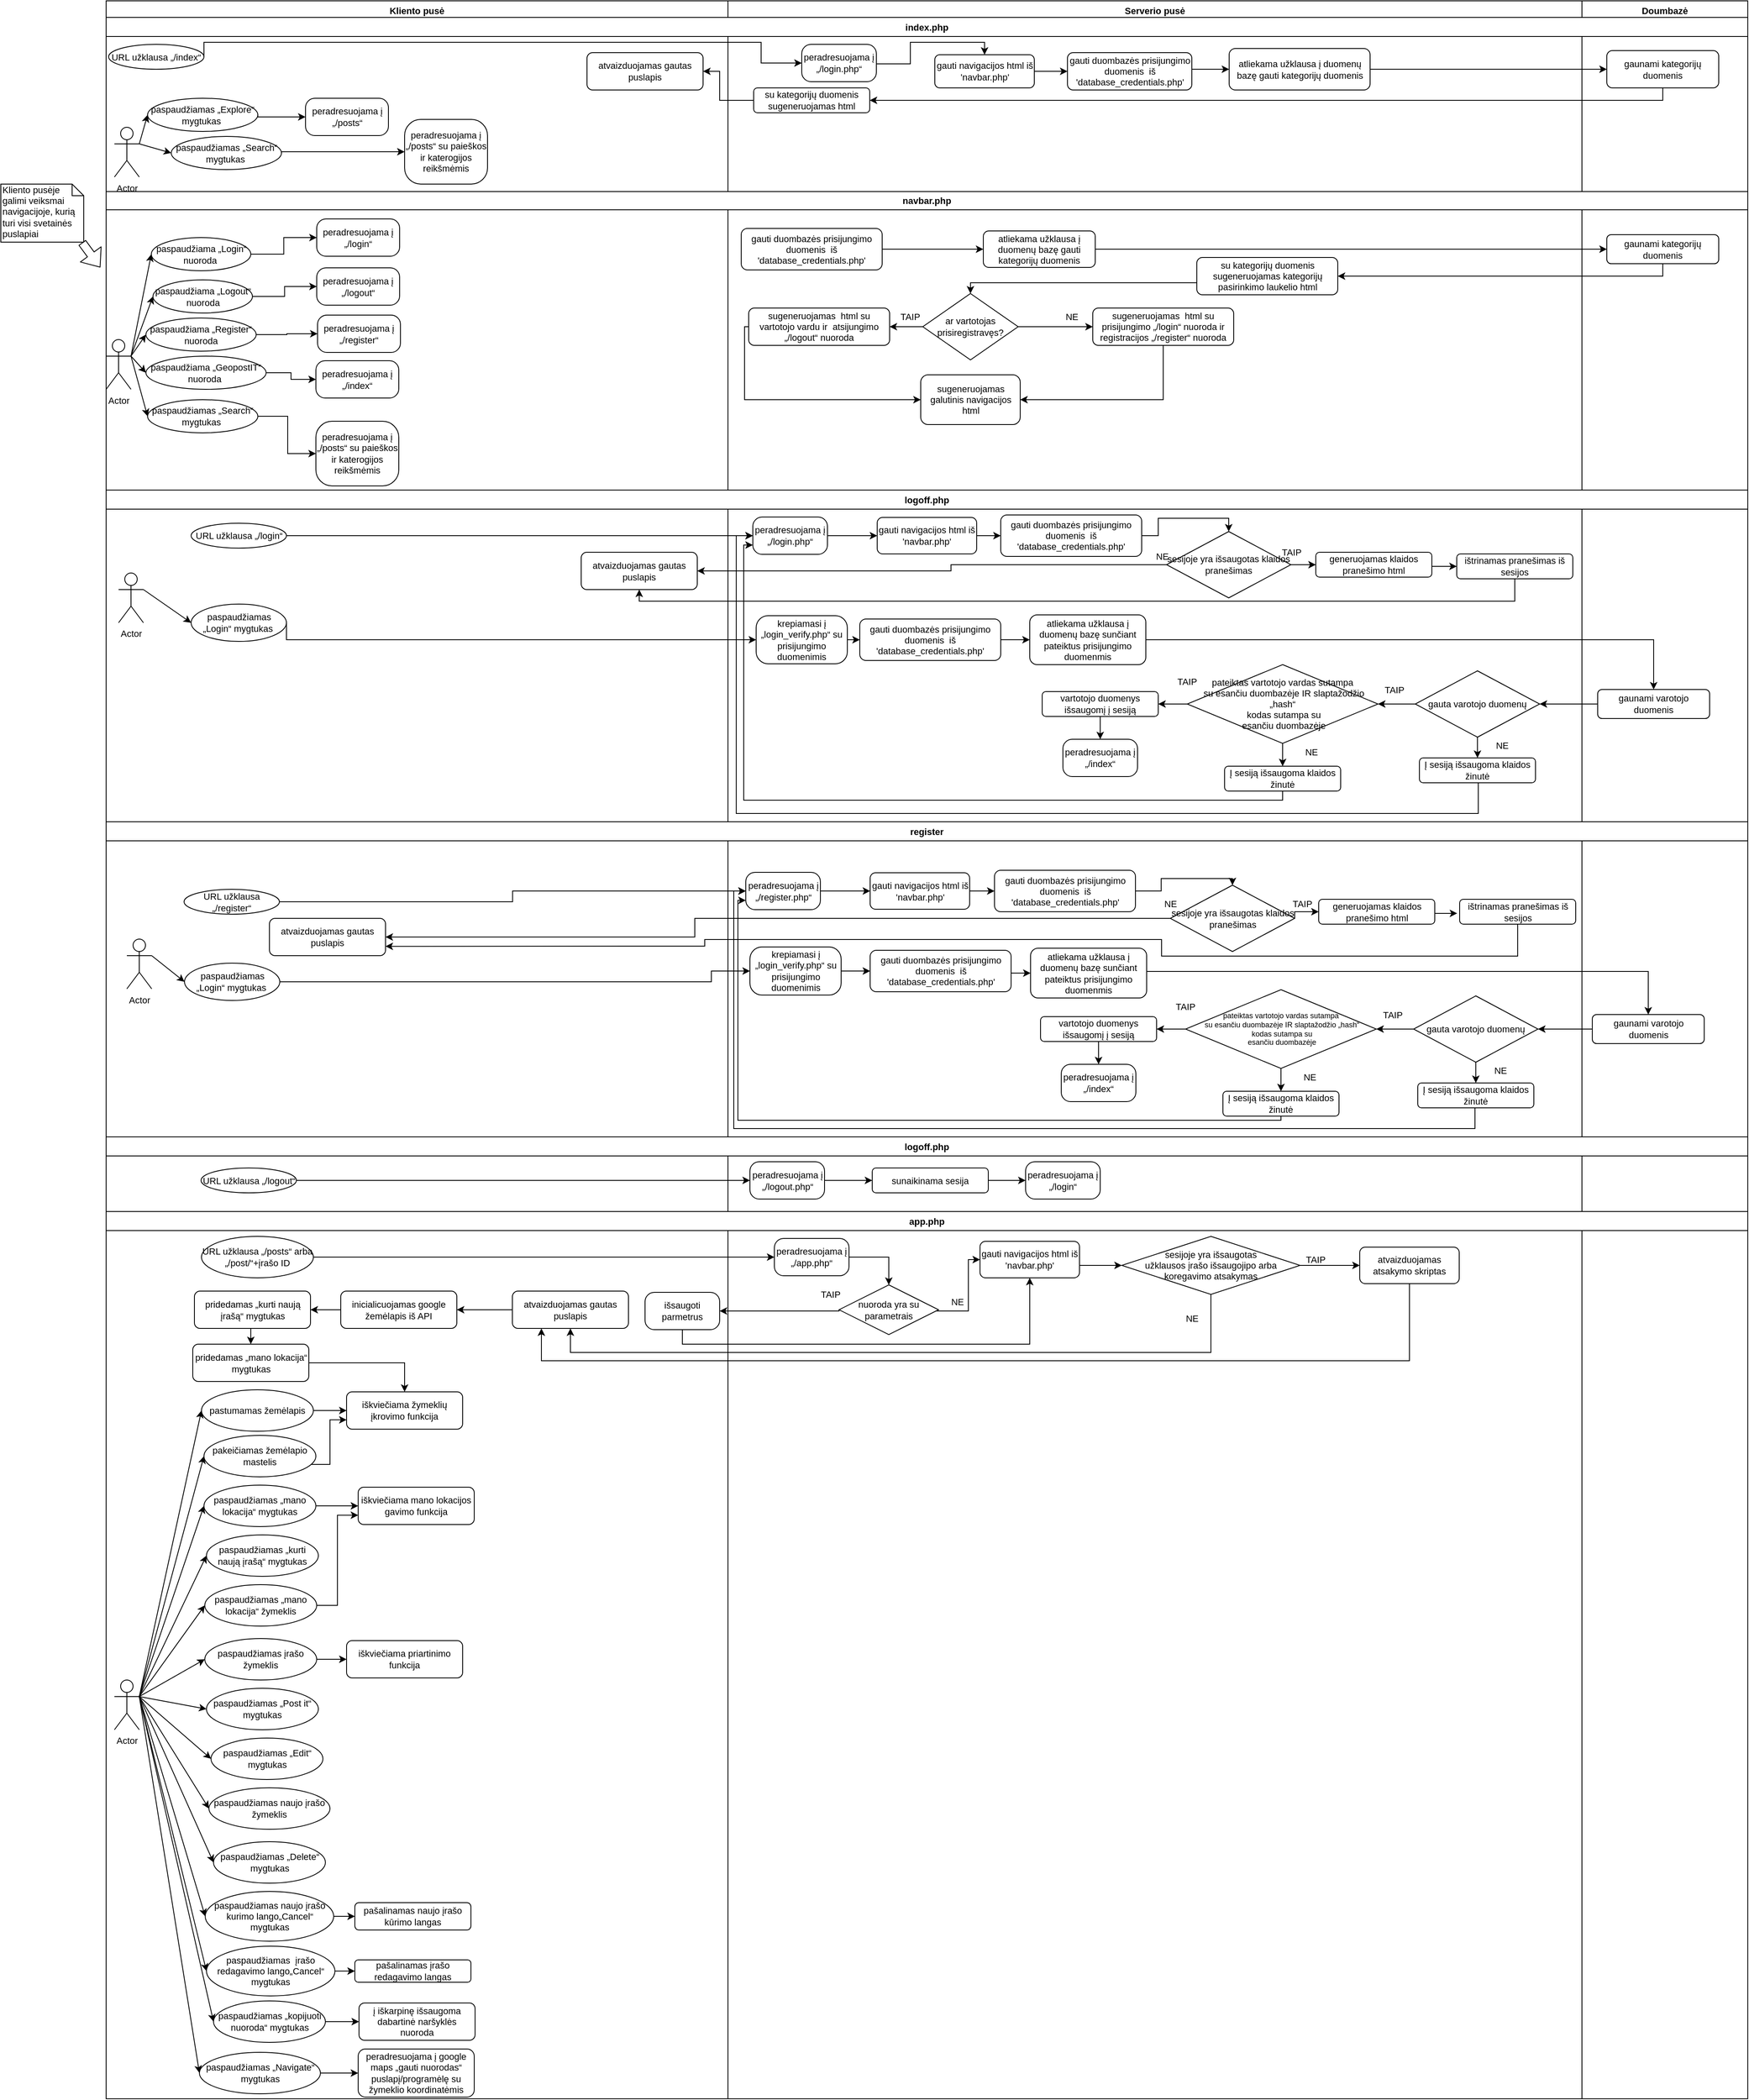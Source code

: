 <mxfile version="10.6.7" type="github"><diagram name="Page-1" id="e7e014a7-5840-1c2e-5031-d8a46d1fe8dd"><mxGraphModel dx="3492" dy="1340" grid="1" gridSize="10" guides="1" tooltips="1" connect="1" arrows="1" fold="1" page="1" pageScale="1" pageWidth="1169" pageHeight="826" background="#ffffff" math="0" shadow="0"><root><mxCell id="0"/><mxCell id="1" parent="0"/><mxCell id="2" value="Kliento pusė" style="swimlane;whiteSpace=wrap;fontSize=11;" parent="1" vertex="1"><mxGeometry x="-300" y="60" width="750" height="2530" as="geometry"/></mxCell><mxCell id="MfKDpScFA4VX2Ec-BGOx-30" value="&lt;font style=&quot;font-size: 11px&quot;&gt;atvaizduojamas gautas puslapis&lt;/font&gt;" style="rounded=1;whiteSpace=wrap;html=1;fontSize=11;" parent="2" vertex="1"><mxGeometry x="580" y="62.5" width="140" height="45" as="geometry"/></mxCell><mxCell id="MfKDpScFA4VX2Ec-BGOx-57" style="edgeStyle=orthogonalEdgeStyle;rounded=0;orthogonalLoop=1;jettySize=auto;html=1;exitX=1;exitY=0.5;exitDx=0;exitDy=0;entryX=0;entryY=0.5;entryDx=0;entryDy=0;fontSize=11;" parent="2" source="MfKDpScFA4VX2Ec-BGOx-50" target="MfKDpScFA4VX2Ec-BGOx-51" edge="1"><mxGeometry relative="1" as="geometry"><Array as="points"><mxPoint x="183" y="140"/></Array></mxGeometry></mxCell><mxCell id="MfKDpScFA4VX2Ec-BGOx-50" value="&lt;font style=&quot;font-size: 11px;&quot;&gt;paspaudžiamas „Explore“ mygtukas&amp;nbsp;&lt;/font&gt;" style="ellipse;whiteSpace=wrap;html=1;fontSize=11;" parent="2" vertex="1"><mxGeometry x="50" y="117.5" width="133" height="40" as="geometry"/></mxCell><mxCell id="MfKDpScFA4VX2Ec-BGOx-51" value="&lt;font style=&quot;font-size: 11px&quot;&gt;peradresuojama į „/posts“&lt;/font&gt;" style="rounded=1;whiteSpace=wrap;html=1;arcSize=25;fontSize=11;" parent="2" vertex="1"><mxGeometry x="240.5" y="117.5" width="100" height="45" as="geometry"/></mxCell><mxCell id="MfKDpScFA4VX2Ec-BGOx-31" value="Actor" style="shape=umlActor;verticalLabelPosition=bottom;labelBackgroundColor=#ffffff;verticalAlign=top;html=1;outlineConnect=0;gradientColor=#ffffff;fillColor=none;fontSize=11;" parent="2" vertex="1"><mxGeometry x="10" y="152.5" width="30" height="60" as="geometry"/></mxCell><mxCell id="MfKDpScFA4VX2Ec-BGOx-52" value="" style="endArrow=classic;html=1;exitX=1;exitY=0.333;exitDx=0;exitDy=0;exitPerimeter=0;entryX=0;entryY=0.5;entryDx=0;entryDy=0;fontSize=11;" parent="2" source="MfKDpScFA4VX2Ec-BGOx-31" target="MfKDpScFA4VX2Ec-BGOx-50" edge="1"><mxGeometry width="50" height="50" relative="1" as="geometry"><mxPoint x="60" y="450" as="sourcePoint"/><mxPoint x="110" y="400" as="targetPoint"/></mxGeometry></mxCell><mxCell id="MfKDpScFA4VX2Ec-BGOx-60" value="Actor" style="shape=umlActor;verticalLabelPosition=bottom;labelBackgroundColor=#ffffff;verticalAlign=top;html=1;outlineConnect=0;gradientColor=#ffffff;fillColor=none;fontSize=11;" parent="2" vertex="1"><mxGeometry y="408.5" width="30" height="60" as="geometry"/></mxCell><mxCell id="MfKDpScFA4VX2Ec-BGOx-78" style="edgeStyle=orthogonalEdgeStyle;rounded=0;orthogonalLoop=1;jettySize=auto;html=1;exitX=1;exitY=0.5;exitDx=0;exitDy=0;entryX=0;entryY=0.5;entryDx=0;entryDy=0;fontSize=11;" parent="2" source="MfKDpScFA4VX2Ec-BGOx-73" target="MfKDpScFA4VX2Ec-BGOx-74" edge="1"><mxGeometry relative="1" as="geometry"><Array as="points"><mxPoint x="211" y="182"/></Array></mxGeometry></mxCell><mxCell id="MfKDpScFA4VX2Ec-BGOx-73" value="&lt;font style=&quot;font-size: 11px;&quot;&gt;paspaudžiamas „Search“ mygtukas&amp;nbsp;&lt;/font&gt;" style="ellipse;whiteSpace=wrap;html=1;fontSize=11;" parent="2" vertex="1"><mxGeometry x="78.5" y="163.5" width="133" height="40" as="geometry"/></mxCell><mxCell id="MfKDpScFA4VX2Ec-BGOx-74" value="&lt;font style=&quot;font-size: 11px&quot;&gt;peradresuojama į „/posts“ su paieškos ir katerogijos reikšmėmis&lt;/font&gt;" style="rounded=1;whiteSpace=wrap;html=1;arcSize=25;fontSize=11;" parent="2" vertex="1"><mxGeometry x="360" y="143" width="100" height="78" as="geometry"/></mxCell><mxCell id="MfKDpScFA4VX2Ec-BGOx-77" value="" style="endArrow=classic;html=1;exitX=1;exitY=0.333;exitDx=0;exitDy=0;exitPerimeter=0;entryX=0;entryY=0.5;entryDx=0;entryDy=0;fontSize=11;" parent="2" source="MfKDpScFA4VX2Ec-BGOx-31" target="MfKDpScFA4VX2Ec-BGOx-73" edge="1"><mxGeometry width="50" height="50" relative="1" as="geometry"><mxPoint x="110" y="340" as="sourcePoint"/><mxPoint x="160" y="290" as="targetPoint"/></mxGeometry></mxCell><mxCell id="MfKDpScFA4VX2Ec-BGOx-111" value="&lt;font style=&quot;font-size: 11px&quot;&gt;peradresuojama į „/posts“ su paieškos ir katerogijos reikšmėmis&lt;/font&gt;" style="rounded=1;whiteSpace=wrap;html=1;arcSize=25;fontSize=11;" parent="2" vertex="1"><mxGeometry x="253" y="507" width="100" height="78" as="geometry"/></mxCell><mxCell id="MfKDpScFA4VX2Ec-BGOx-117" value="Actor" style="shape=umlActor;verticalLabelPosition=bottom;labelBackgroundColor=#ffffff;verticalAlign=top;html=1;outlineConnect=0;gradientColor=#ffffff;fillColor=none;fontSize=11;" parent="2" vertex="1"><mxGeometry x="15" y="690" width="30" height="60" as="geometry"/></mxCell><mxCell id="moKBpu9vdo5XUx2E3EEQ-48" value="&lt;font style=&quot;font-size: 11px&quot;&gt;URL užklausa „/index“&lt;/font&gt;" style="ellipse;whiteSpace=wrap;html=1;align=center;fontSize=11;" parent="2" vertex="1"><mxGeometry x="3" y="52.5" width="115" height="30" as="geometry"/></mxCell><mxCell id="MfKDpScFA4VX2Ec-BGOx-113" style="edgeStyle=orthogonalEdgeStyle;rounded=0;orthogonalLoop=1;jettySize=auto;html=1;exitX=1;exitY=0.5;exitDx=0;exitDy=0;entryX=0;entryY=0.5;entryDx=0;entryDy=0;fontSize=11;" parent="2" source="MfKDpScFA4VX2Ec-BGOx-112" target="MfKDpScFA4VX2Ec-BGOx-111" edge="1"><mxGeometry relative="1" as="geometry"><mxPoint x="180.214" y="495.5" as="sourcePoint"/><mxPoint x="251.643" y="495.5" as="targetPoint"/><Array as="points"><mxPoint x="219" y="501"/><mxPoint x="219" y="546"/></Array></mxGeometry></mxCell><mxCell id="MfKDpScFA4VX2Ec-BGOx-112" value="&lt;font style=&quot;font-size: 11px;&quot;&gt;paspaudžiamas „Search“ mygtukas&amp;nbsp;&lt;/font&gt;" style="ellipse;whiteSpace=wrap;html=1;fontSize=11;" parent="2" vertex="1"><mxGeometry x="50" y="481" width="133" height="40" as="geometry"/></mxCell><mxCell id="MfKDpScFA4VX2Ec-BGOx-61" value="&lt;font style=&quot;font-size: 11px;&quot;&gt;paspaudžiama „GeopostIT“ nuoroda&amp;nbsp;&lt;/font&gt;" style="ellipse;whiteSpace=wrap;html=1;fontSize=11;" parent="2" vertex="1"><mxGeometry x="48" y="428.5" width="145" height="40" as="geometry"/></mxCell><mxCell id="MfKDpScFA4VX2Ec-BGOx-39" value="&lt;font style=&quot;font-size: 11px;&quot;&gt;paspaudžiama „Register“ nuoroda&lt;/font&gt;" style="ellipse;whiteSpace=wrap;html=1;fontSize=11;" parent="2" vertex="1"><mxGeometry x="48" y="382.5" width="133" height="40" as="geometry"/></mxCell><mxCell id="MfKDpScFA4VX2Ec-BGOx-38" value="&lt;font style=&quot;font-size: 11px;&quot;&gt;paspaudžiama „Logout“ nuoroda&lt;/font&gt;" style="ellipse;whiteSpace=wrap;html=1;fontSize=11;" parent="2" vertex="1"><mxGeometry x="56.5" y="336.5" width="120" height="40" as="geometry"/></mxCell><mxCell id="MfKDpScFA4VX2Ec-BGOx-34" value="&lt;font style=&quot;font-size: 11px;&quot;&gt;paspaudžiama „Login“ nuoroda&amp;nbsp;&lt;/font&gt;" style="ellipse;whiteSpace=wrap;html=1;fontSize=11;" parent="2" vertex="1"><mxGeometry x="54.5" y="285.5" width="120" height="40" as="geometry"/></mxCell><mxCell id="MfKDpScFA4VX2Ec-BGOx-64" value="" style="endArrow=classic;html=1;entryX=0;entryY=0.5;entryDx=0;entryDy=0;exitX=1;exitY=0.333;exitDx=0;exitDy=0;exitPerimeter=0;fontSize=11;" parent="2" source="MfKDpScFA4VX2Ec-BGOx-60" target="MfKDpScFA4VX2Ec-BGOx-34" edge="1"><mxGeometry width="50" height="50" relative="1" as="geometry"><mxPoint x="35.929" y="374.071" as="sourcePoint"/><mxPoint x="53" y="266" as="targetPoint"/></mxGeometry></mxCell><mxCell id="MfKDpScFA4VX2Ec-BGOx-65" value="" style="endArrow=classic;html=1;entryX=0;entryY=0.5;entryDx=0;entryDy=0;exitX=1;exitY=0.333;exitDx=0;exitDy=0;exitPerimeter=0;fontSize=11;" parent="2" source="MfKDpScFA4VX2Ec-BGOx-60" target="MfKDpScFA4VX2Ec-BGOx-38" edge="1"><mxGeometry width="50" height="50" relative="1" as="geometry"><mxPoint x="35.929" y="374.071" as="sourcePoint"/><mxPoint x="93" y="336" as="targetPoint"/></mxGeometry></mxCell><mxCell id="MfKDpScFA4VX2Ec-BGOx-66" value="" style="endArrow=classic;html=1;entryX=0;entryY=0.5;entryDx=0;entryDy=0;exitX=1;exitY=0.333;exitDx=0;exitDy=0;exitPerimeter=0;fontSize=11;" parent="2" source="MfKDpScFA4VX2Ec-BGOx-60" target="MfKDpScFA4VX2Ec-BGOx-39" edge="1"><mxGeometry width="50" height="50" relative="1" as="geometry"><mxPoint x="35.929" y="374.071" as="sourcePoint"/><mxPoint x="103" y="386" as="targetPoint"/></mxGeometry></mxCell><mxCell id="MfKDpScFA4VX2Ec-BGOx-67" value="" style="endArrow=classic;html=1;exitX=1;exitY=0.333;exitDx=0;exitDy=0;exitPerimeter=0;entryX=0;entryY=0.5;entryDx=0;entryDy=0;fontSize=11;" parent="2" source="MfKDpScFA4VX2Ec-BGOx-60" target="MfKDpScFA4VX2Ec-BGOx-61" edge="1"><mxGeometry width="50" height="50" relative="1" as="geometry"><mxPoint x="35.929" y="374.071" as="sourcePoint"/><mxPoint x="83" y="436" as="targetPoint"/></mxGeometry></mxCell><mxCell id="MfKDpScFA4VX2Ec-BGOx-114" value="" style="endArrow=classic;html=1;fontSize=11;entryX=0;entryY=0.5;entryDx=0;entryDy=0;exitX=1;exitY=0.333;exitDx=0;exitDy=0;exitPerimeter=0;" parent="2" source="MfKDpScFA4VX2Ec-BGOx-60" target="MfKDpScFA4VX2Ec-BGOx-112" edge="1"><mxGeometry width="50" height="50" relative="1" as="geometry"><mxPoint x="35.929" y="374.071" as="sourcePoint"/><mxPoint x="45.929" y="495.5" as="targetPoint"/></mxGeometry></mxCell><mxCell id="MfKDpScFA4VX2Ec-BGOx-326" value="&lt;font style=&quot;font-size: 11px&quot;&gt;URL užklausa „/logout“&lt;/font&gt;" style="ellipse;whiteSpace=wrap;html=1;align=center;fontSize=11;" parent="2" vertex="1"><mxGeometry x="114.5" y="1407.5" width="115" height="30" as="geometry"/></mxCell><mxCell id="MfKDpScFA4VX2Ec-BGOx-337" value="&lt;font style=&quot;font-size: 11px&quot;&gt;URL užklausa „/posts“ arba „/post/“+įrašo ID&lt;/font&gt;" style="ellipse;whiteSpace=wrap;html=1;align=center;fontSize=11;" parent="2" vertex="1"><mxGeometry x="115" y="1490" width="135" height="50" as="geometry"/></mxCell><mxCell id="MfKDpScFA4VX2Ec-BGOx-169" value="paspaudžiamas „Login“ mygtukas&amp;nbsp;&lt;br style=&quot;font-size: 11px;&quot;&gt;" style="ellipse;whiteSpace=wrap;html=1;align=center;fontSize=11;" parent="2" vertex="1"><mxGeometry x="102.5" y="727.5" width="115" height="45" as="geometry"/></mxCell><mxCell id="MfKDpScFA4VX2Ec-BGOx-170" value="" style="endArrow=classic;html=1;fontSize=11;entryX=0;entryY=0.5;entryDx=0;entryDy=0;exitX=1;exitY=0.333;exitDx=0;exitDy=0;exitPerimeter=0;" parent="2" source="MfKDpScFA4VX2Ec-BGOx-117" target="MfKDpScFA4VX2Ec-BGOx-169" edge="1"><mxGeometry width="50" height="50" relative="1" as="geometry"><mxPoint x="480" y="710" as="sourcePoint"/><mxPoint x="540" y="814" as="targetPoint"/></mxGeometry></mxCell><mxCell id="MfKDpScFA4VX2Ec-BGOx-119" value="&lt;font style=&quot;font-size: 11px&quot;&gt;URL užklausa „/login“&lt;/font&gt;" style="ellipse;whiteSpace=wrap;html=1;align=center;fontSize=11;" parent="2" vertex="1"><mxGeometry x="102.5" y="630" width="115" height="30" as="geometry"/></mxCell><mxCell id="MfKDpScFA4VX2Ec-BGOx-288" value="&lt;font style=&quot;font-size: 11px&quot;&gt;atvaizduojamas gautas puslapis&lt;/font&gt;" style="rounded=1;whiteSpace=wrap;html=1;fontSize=11;" parent="2" vertex="1"><mxGeometry x="197" y="1106.5" width="140" height="45" as="geometry"/></mxCell><mxCell id="MfKDpScFA4VX2Ec-BGOx-289" value="paspaudžiamas „Login“ mygtukas&amp;nbsp;&lt;br style=&quot;font-size: 11px;&quot;&gt;" style="ellipse;whiteSpace=wrap;html=1;align=center;fontSize=11;" parent="2" vertex="1"><mxGeometry x="94.5" y="1160.5" width="115" height="45" as="geometry"/></mxCell><mxCell id="MfKDpScFA4VX2Ec-BGOx-290" value="Actor" style="shape=umlActor;verticalLabelPosition=bottom;labelBackgroundColor=#ffffff;verticalAlign=top;html=1;outlineConnect=0;gradientColor=#ffffff;fillColor=none;fontSize=11;" parent="2" vertex="1"><mxGeometry x="25" y="1131.5" width="30" height="60" as="geometry"/></mxCell><mxCell id="MfKDpScFA4VX2Ec-BGOx-269" value="" style="endArrow=classic;html=1;fontSize=11;exitX=1;exitY=0.333;exitDx=0;exitDy=0;exitPerimeter=0;entryX=0;entryY=0.5;entryDx=0;entryDy=0;" parent="2" source="MfKDpScFA4VX2Ec-BGOx-290" target="MfKDpScFA4VX2Ec-BGOx-289" edge="1"><mxGeometry width="50" height="50" relative="1" as="geometry"><mxPoint x="-26" y="1205.5" as="sourcePoint"/><mxPoint x="84" y="1195.5" as="targetPoint"/></mxGeometry></mxCell><mxCell id="MfKDpScFA4VX2Ec-BGOx-310" value="&lt;font style=&quot;font-size: 11px&quot;&gt;URL užklausa „/register“&lt;/font&gt;" style="ellipse;whiteSpace=wrap;html=1;align=center;fontSize=11;" parent="2" vertex="1"><mxGeometry x="94" y="1071.5" width="115" height="30" as="geometry"/></mxCell><mxCell id="SCmVLvT5GcHpS3DK25HE-32" style="edgeStyle=orthogonalEdgeStyle;rounded=0;orthogonalLoop=1;jettySize=auto;html=1;entryX=1;entryY=0.5;entryDx=0;entryDy=0;fontSize=9;" parent="2" source="SCmVLvT5GcHpS3DK25HE-24" target="SCmVLvT5GcHpS3DK25HE-31" edge="1"><mxGeometry relative="1" as="geometry"/></mxCell><mxCell id="SCmVLvT5GcHpS3DK25HE-24" value="&lt;font style=&quot;font-size: 11px&quot;&gt;atvaizduojamas gautas puslapis&lt;/font&gt;" style="rounded=1;whiteSpace=wrap;html=1;fontSize=11;" parent="2" vertex="1"><mxGeometry x="490" y="1556" width="140" height="45" as="geometry"/></mxCell><mxCell id="SCmVLvT5GcHpS3DK25HE-27" value="Actor" style="shape=umlActor;verticalLabelPosition=bottom;labelBackgroundColor=#ffffff;verticalAlign=top;html=1;outlineConnect=0;gradientColor=#ffffff;fillColor=none;fontSize=11;" parent="2" vertex="1"><mxGeometry x="10" y="2025" width="30" height="60" as="geometry"/></mxCell><mxCell id="SCmVLvT5GcHpS3DK25HE-61" style="edgeStyle=orthogonalEdgeStyle;rounded=0;orthogonalLoop=1;jettySize=auto;html=1;entryX=1;entryY=0.5;entryDx=0;entryDy=0;fontSize=9;" parent="2" source="SCmVLvT5GcHpS3DK25HE-31" target="SCmVLvT5GcHpS3DK25HE-33" edge="1"><mxGeometry relative="1" as="geometry"/></mxCell><mxCell id="SCmVLvT5GcHpS3DK25HE-31" value="&lt;font style=&quot;font-size: 11px&quot;&gt;inicialicuojamas google žemėlapis iš API&lt;/font&gt;" style="rounded=1;whiteSpace=wrap;html=1;fontSize=11;" parent="2" vertex="1"><mxGeometry x="283" y="1556" width="140" height="45" as="geometry"/></mxCell><mxCell id="SCmVLvT5GcHpS3DK25HE-33" value="&lt;font style=&quot;font-size: 11px&quot;&gt;pridedamas „kurti naują įrašą“ mygtukas&lt;/font&gt;" style="rounded=1;whiteSpace=wrap;html=1;fontSize=11;" parent="2" vertex="1"><mxGeometry x="106.5" y="1556" width="140" height="45" as="geometry"/></mxCell><mxCell id="SCmVLvT5GcHpS3DK25HE-67" style="edgeStyle=orthogonalEdgeStyle;rounded=0;orthogonalLoop=1;jettySize=auto;html=1;entryX=0;entryY=0.5;entryDx=0;entryDy=0;fontSize=9;" parent="2" source="SCmVLvT5GcHpS3DK25HE-34" target="SCmVLvT5GcHpS3DK25HE-63" edge="1"><mxGeometry relative="1" as="geometry"/></mxCell><mxCell id="SCmVLvT5GcHpS3DK25HE-34" value="&lt;font style=&quot;font-size: 11px&quot;&gt;pastumamas žemėlapis&lt;/font&gt;" style="ellipse;whiteSpace=wrap;html=1;align=center;fontSize=11;" parent="2" vertex="1"><mxGeometry x="115" y="1675" width="135" height="50" as="geometry"/></mxCell><mxCell id="SCmVLvT5GcHpS3DK25HE-68" style="edgeStyle=orthogonalEdgeStyle;rounded=0;orthogonalLoop=1;jettySize=auto;html=1;entryX=0;entryY=0.75;entryDx=0;entryDy=0;fontSize=9;" parent="2" source="SCmVLvT5GcHpS3DK25HE-35" target="SCmVLvT5GcHpS3DK25HE-63" edge="1"><mxGeometry relative="1" as="geometry"><Array as="points"><mxPoint x="270" y="1765"/><mxPoint x="270" y="1711"/></Array></mxGeometry></mxCell><mxCell id="SCmVLvT5GcHpS3DK25HE-35" value="&lt;font style=&quot;font-size: 11px&quot;&gt;pakeičiamas žemėlapio mastelis&lt;/font&gt;" style="ellipse;whiteSpace=wrap;html=1;align=center;fontSize=11;" parent="2" vertex="1"><mxGeometry x="118" y="1730" width="135" height="50" as="geometry"/></mxCell><mxCell id="SCmVLvT5GcHpS3DK25HE-74" style="edgeStyle=orthogonalEdgeStyle;rounded=0;orthogonalLoop=1;jettySize=auto;html=1;entryX=0;entryY=0.5;entryDx=0;entryDy=0;fontSize=11;" parent="2" source="SCmVLvT5GcHpS3DK25HE-36" target="SCmVLvT5GcHpS3DK25HE-73" edge="1"><mxGeometry relative="1" as="geometry"/></mxCell><mxCell id="SCmVLvT5GcHpS3DK25HE-36" value="&lt;font style=&quot;font-size: 11px&quot;&gt;paspaudžiamas „mano lokacija“ mygtukas&lt;/font&gt;" style="ellipse;whiteSpace=wrap;html=1;align=center;fontSize=11;" parent="2" vertex="1"><mxGeometry x="118" y="1790" width="135" height="50" as="geometry"/></mxCell><mxCell id="SCmVLvT5GcHpS3DK25HE-75" style="edgeStyle=orthogonalEdgeStyle;rounded=0;orthogonalLoop=1;jettySize=auto;html=1;entryX=0;entryY=0.75;entryDx=0;entryDy=0;fontSize=11;" parent="2" source="SCmVLvT5GcHpS3DK25HE-39" target="SCmVLvT5GcHpS3DK25HE-73" edge="1"><mxGeometry relative="1" as="geometry"/></mxCell><mxCell id="SCmVLvT5GcHpS3DK25HE-39" value="&lt;font style=&quot;font-size: 11px&quot;&gt;paspaudžiamas „mano lokacija“ žymeklis&lt;/font&gt;" style="ellipse;whiteSpace=wrap;html=1;align=center;fontSize=11;" parent="2" vertex="1"><mxGeometry x="119" y="1910" width="135" height="50" as="geometry"/></mxCell><mxCell id="SCmVLvT5GcHpS3DK25HE-77" style="edgeStyle=orthogonalEdgeStyle;rounded=0;orthogonalLoop=1;jettySize=auto;html=1;entryX=0;entryY=0.5;entryDx=0;entryDy=0;fontSize=11;exitX=1;exitY=0.5;exitDx=0;exitDy=0;" parent="2" source="SCmVLvT5GcHpS3DK25HE-40" target="SCmVLvT5GcHpS3DK25HE-76" edge="1"><mxGeometry relative="1" as="geometry"><Array as="points"><mxPoint x="270" y="2000"/><mxPoint x="270" y="2000"/></Array></mxGeometry></mxCell><mxCell id="SCmVLvT5GcHpS3DK25HE-40" value="&lt;font style=&quot;font-size: 11px&quot;&gt;paspaudžiamas įrašo žymeklis&lt;/font&gt;" style="ellipse;whiteSpace=wrap;html=1;align=center;fontSize=11;" parent="2" vertex="1"><mxGeometry x="119" y="1975" width="135" height="50" as="geometry"/></mxCell><mxCell id="SCmVLvT5GcHpS3DK25HE-41" value="&lt;font style=&quot;font-size: 11px&quot;&gt;paspaudžiamas „kopijuoti nuoroda“ mygtukas&lt;/font&gt;" style="ellipse;whiteSpace=wrap;html=1;align=center;fontSize=11;" parent="2" vertex="1"><mxGeometry x="129.5" y="2412" width="135" height="50" as="geometry"/></mxCell><mxCell id="SCmVLvT5GcHpS3DK25HE-42" value="&lt;font style=&quot;font-size: 11px&quot;&gt;paspaudžiamas „Navigate“ mygtukas&lt;/font&gt;" style="ellipse;whiteSpace=wrap;html=1;align=center;fontSize=11;" parent="2" vertex="1"><mxGeometry x="112.5" y="2474" width="146" height="50" as="geometry"/></mxCell><mxCell id="SCmVLvT5GcHpS3DK25HE-43" value="&lt;font style=&quot;font-size: 11px&quot;&gt;paspaudžiamas „Post it“ mygtukas&lt;/font&gt;" style="ellipse;whiteSpace=wrap;html=1;align=center;fontSize=11;" parent="2" vertex="1"><mxGeometry x="121" y="2035" width="135" height="50" as="geometry"/></mxCell><mxCell id="SCmVLvT5GcHpS3DK25HE-44" value="&lt;font style=&quot;font-size: 11px&quot;&gt;paspaudžiamas naujo įrašo kurimo lango„Cancel“ mygtukas&lt;/font&gt;" style="ellipse;whiteSpace=wrap;html=1;align=center;fontSize=11;" parent="2" vertex="1"><mxGeometry x="119.5" y="2280" width="155" height="60" as="geometry"/></mxCell><mxCell id="SCmVLvT5GcHpS3DK25HE-45" value="&lt;font style=&quot;font-size: 11px&quot;&gt;paspaudžiamas „Edit“ mygtukas&lt;/font&gt;" style="ellipse;whiteSpace=wrap;html=1;align=center;fontSize=11;" parent="2" vertex="1"><mxGeometry x="126.5" y="2095" width="135" height="50" as="geometry"/></mxCell><mxCell id="SCmVLvT5GcHpS3DK25HE-46" value="&lt;font style=&quot;font-size: 11px&quot;&gt;paspaudžiamas „Delete“ mygtukas&lt;/font&gt;" style="ellipse;whiteSpace=wrap;html=1;align=center;fontSize=11;" parent="2" vertex="1"><mxGeometry x="129.5" y="2220" width="135" height="50" as="geometry"/></mxCell><mxCell id="SCmVLvT5GcHpS3DK25HE-48" value="" style="endArrow=classic;html=1;fontSize=9;exitX=1;exitY=0.333;exitDx=0;exitDy=0;exitPerimeter=0;entryX=0;entryY=0.5;entryDx=0;entryDy=0;" parent="2" source="SCmVLvT5GcHpS3DK25HE-27" target="SCmVLvT5GcHpS3DK25HE-34" edge="1"><mxGeometry width="50" height="50" relative="1" as="geometry"><mxPoint x="65" y="2000" as="sourcePoint"/><mxPoint x="115" y="1950" as="targetPoint"/></mxGeometry></mxCell><mxCell id="SCmVLvT5GcHpS3DK25HE-49" value="" style="endArrow=classic;html=1;fontSize=9;exitX=1;exitY=0.333;exitDx=0;exitDy=0;exitPerimeter=0;entryX=0;entryY=0.5;entryDx=0;entryDy=0;" parent="2" source="SCmVLvT5GcHpS3DK25HE-27" target="SCmVLvT5GcHpS3DK25HE-35" edge="1"><mxGeometry width="50" height="50" relative="1" as="geometry"><mxPoint x="75" y="1850" as="sourcePoint"/><mxPoint x="155" y="1690" as="targetPoint"/></mxGeometry></mxCell><mxCell id="SCmVLvT5GcHpS3DK25HE-50" value="" style="endArrow=classic;html=1;fontSize=9;exitX=1;exitY=0.333;exitDx=0;exitDy=0;exitPerimeter=0;entryX=0;entryY=0.5;entryDx=0;entryDy=0;" parent="2" source="SCmVLvT5GcHpS3DK25HE-27" target="SCmVLvT5GcHpS3DK25HE-36" edge="1"><mxGeometry width="50" height="50" relative="1" as="geometry"><mxPoint x="65" y="1900" as="sourcePoint"/><mxPoint x="105" y="1830" as="targetPoint"/></mxGeometry></mxCell><mxCell id="SCmVLvT5GcHpS3DK25HE-52" value="" style="endArrow=classic;html=1;fontSize=9;exitX=1;exitY=0.333;exitDx=0;exitDy=0;exitPerimeter=0;entryX=0;entryY=0.5;entryDx=0;entryDy=0;" parent="2" source="SCmVLvT5GcHpS3DK25HE-27" target="SCmVLvT5GcHpS3DK25HE-39" edge="1"><mxGeometry width="50" height="50" relative="1" as="geometry"><mxPoint x="55" y="1980" as="sourcePoint"/><mxPoint x="85" y="1940" as="targetPoint"/></mxGeometry></mxCell><mxCell id="SCmVLvT5GcHpS3DK25HE-53" value="" style="endArrow=classic;html=1;fontSize=9;exitX=1;exitY=0.333;exitDx=0;exitDy=0;exitPerimeter=0;entryX=0;entryY=0.5;entryDx=0;entryDy=0;" parent="2" source="SCmVLvT5GcHpS3DK25HE-27" target="SCmVLvT5GcHpS3DK25HE-40" edge="1"><mxGeometry width="50" height="50" relative="1" as="geometry"><mxPoint x="55" y="2020" as="sourcePoint"/><mxPoint x="105" y="1980" as="targetPoint"/></mxGeometry></mxCell><mxCell id="SCmVLvT5GcHpS3DK25HE-56" value="" style="endArrow=classic;html=1;fontSize=9;exitX=1;exitY=0.333;exitDx=0;exitDy=0;exitPerimeter=0;entryX=0;entryY=0.5;entryDx=0;entryDy=0;" parent="2" source="SCmVLvT5GcHpS3DK25HE-27" target="SCmVLvT5GcHpS3DK25HE-44" edge="1"><mxGeometry width="50" height="50" relative="1" as="geometry"><mxPoint x="35" y="1930" as="sourcePoint"/><mxPoint x="135.167" y="2285" as="targetPoint"/></mxGeometry></mxCell><mxCell id="SCmVLvT5GcHpS3DK25HE-57" value="" style="endArrow=classic;html=1;fontSize=9;exitX=1;exitY=0.333;exitDx=0;exitDy=0;exitPerimeter=0;entryX=0;entryY=0.5;entryDx=0;entryDy=0;" parent="2" source="SCmVLvT5GcHpS3DK25HE-27" target="SCmVLvT5GcHpS3DK25HE-45" edge="1"><mxGeometry width="50" height="50" relative="1" as="geometry"><mxPoint x="25" y="1990" as="sourcePoint"/><mxPoint x="125.167" y="2345" as="targetPoint"/></mxGeometry></mxCell><mxCell id="SCmVLvT5GcHpS3DK25HE-58" value="" style="endArrow=classic;html=1;fontSize=9;exitX=1;exitY=0.333;exitDx=0;exitDy=0;exitPerimeter=0;entryX=0;entryY=0.5;entryDx=0;entryDy=0;" parent="2" source="SCmVLvT5GcHpS3DK25HE-27" target="SCmVLvT5GcHpS3DK25HE-46" edge="1"><mxGeometry width="50" height="50" relative="1" as="geometry"><mxPoint x="15" y="2030" as="sourcePoint"/><mxPoint x="115.167" y="2385" as="targetPoint"/></mxGeometry></mxCell><mxCell id="SCmVLvT5GcHpS3DK25HE-63" value="&lt;font style=&quot;font-size: 11px&quot;&gt;iškviečiama žymeklių įkrovimo funkcija&lt;/font&gt;" style="rounded=1;whiteSpace=wrap;html=1;fontSize=11;" parent="2" vertex="1"><mxGeometry x="290" y="1677.5" width="140" height="45" as="geometry"/></mxCell><mxCell id="SCmVLvT5GcHpS3DK25HE-54" value="" style="endArrow=classic;html=1;fontSize=9;exitX=1;exitY=0.333;exitDx=0;exitDy=0;exitPerimeter=0;entryX=0;entryY=0.5;entryDx=0;entryDy=0;" parent="2" source="SCmVLvT5GcHpS3DK25HE-27" target="SCmVLvT5GcHpS3DK25HE-43" edge="1"><mxGeometry width="50" height="50" relative="1" as="geometry"><mxPoint x="45" y="2050" as="sourcePoint"/><mxPoint x="135" y="2215" as="targetPoint"/></mxGeometry></mxCell><mxCell id="SCmVLvT5GcHpS3DK25HE-64" value="" style="endArrow=classic;html=1;fontSize=9;exitX=1;exitY=0.333;exitDx=0;exitDy=0;exitPerimeter=0;entryX=0;entryY=0.5;entryDx=0;entryDy=0;" parent="2" source="SCmVLvT5GcHpS3DK25HE-27" target="SCmVLvT5GcHpS3DK25HE-42" edge="1"><mxGeometry width="50" height="50" relative="1" as="geometry"><mxPoint x="110" y="2100" as="sourcePoint"/><mxPoint x="190.833" y="2265" as="targetPoint"/></mxGeometry></mxCell><mxCell id="SCmVLvT5GcHpS3DK25HE-65" value="" style="endArrow=classic;html=1;fontSize=9;exitX=1;exitY=0.333;exitDx=0;exitDy=0;exitPerimeter=0;entryX=0;entryY=0.5;entryDx=0;entryDy=0;" parent="2" source="SCmVLvT5GcHpS3DK25HE-27" target="SCmVLvT5GcHpS3DK25HE-41" edge="1"><mxGeometry width="50" height="50" relative="1" as="geometry"><mxPoint x="90" y="2060" as="sourcePoint"/><mxPoint x="170.833" y="2225" as="targetPoint"/></mxGeometry></mxCell><mxCell id="SCmVLvT5GcHpS3DK25HE-71" value="&lt;font style=&quot;font-size: 11px&quot;&gt;paspaudžiamas naujo įrašo žymeklis&lt;/font&gt;" style="ellipse;whiteSpace=wrap;html=1;align=center;fontSize=11;" parent="2" vertex="1"><mxGeometry x="124" y="2155" width="146" height="50" as="geometry"/></mxCell><mxCell id="SCmVLvT5GcHpS3DK25HE-72" value="" style="endArrow=classic;html=1;fontSize=9;exitX=1;exitY=0.333;exitDx=0;exitDy=0;exitPerimeter=0;entryX=0;entryY=0.5;entryDx=0;entryDy=0;" parent="2" source="SCmVLvT5GcHpS3DK25HE-27" target="SCmVLvT5GcHpS3DK25HE-71" edge="1"><mxGeometry width="50" height="50" relative="1" as="geometry"><mxPoint x="110" y="2100" as="sourcePoint"/><mxPoint x="195" y="2135" as="targetPoint"/></mxGeometry></mxCell><mxCell id="SCmVLvT5GcHpS3DK25HE-73" value="&lt;font style=&quot;font-size: 11px&quot;&gt;iškviečiama mano lokacijos gavimo funkcija&lt;/font&gt;" style="rounded=1;whiteSpace=wrap;html=1;fontSize=11;" parent="2" vertex="1"><mxGeometry x="304" y="1792.5" width="140" height="45" as="geometry"/></mxCell><mxCell id="SCmVLvT5GcHpS3DK25HE-76" value="&lt;font style=&quot;font-size: 11px&quot;&gt;iškviečiama priartinimo funkcija&lt;/font&gt;" style="rounded=1;whiteSpace=wrap;html=1;fontSize=11;" parent="2" vertex="1"><mxGeometry x="290" y="1977.5" width="140" height="45" as="geometry"/></mxCell><mxCell id="SCmVLvT5GcHpS3DK25HE-88" value="&lt;font style=&quot;font-size: 11px&quot;&gt;pašalinamas įrašo redagavimo langas&lt;/font&gt;" style="rounded=1;whiteSpace=wrap;html=1;fontSize=11;" parent="2" vertex="1"><mxGeometry x="300" y="2362.5" width="140" height="27" as="geometry"/></mxCell><mxCell id="SCmVLvT5GcHpS3DK25HE-89" value="&lt;font style=&quot;font-size: 11px&quot;&gt;pašalinamas naujo įrašo kūrimo langas&lt;/font&gt;" style="rounded=1;whiteSpace=wrap;html=1;fontSize=11;" parent="2" vertex="1"><mxGeometry x="300" y="2293.5" width="140" height="33" as="geometry"/></mxCell><mxCell id="SCmVLvT5GcHpS3DK25HE-90" style="edgeStyle=orthogonalEdgeStyle;rounded=0;orthogonalLoop=1;jettySize=auto;html=1;fontSize=11;entryX=0;entryY=0.5;entryDx=0;entryDy=0;" parent="2" source="SCmVLvT5GcHpS3DK25HE-44" target="SCmVLvT5GcHpS3DK25HE-89" edge="1"><mxGeometry relative="1" as="geometry"><mxPoint x="290" y="2310" as="targetPoint"/></mxGeometry></mxCell><mxCell id="3" value="Serverio pusė" style="swimlane;whiteSpace=wrap;fontSize=11;" parent="1" vertex="1"><mxGeometry x="450" y="60" width="1030" height="2530" as="geometry"/></mxCell><mxCell id="MfKDpScFA4VX2Ec-BGOx-27" style="edgeStyle=orthogonalEdgeStyle;rounded=0;orthogonalLoop=1;jettySize=auto;html=1;exitX=1;exitY=0.5;exitDx=0;exitDy=0;entryX=0;entryY=0.5;entryDx=0;entryDy=0;fontSize=11;" parent="3" source="moKBpu9vdo5XUx2E3EEQ-49" target="MfKDpScFA4VX2Ec-BGOx-18" edge="1"><mxGeometry relative="1" as="geometry"/></mxCell><mxCell id="moKBpu9vdo5XUx2E3EEQ-49" value="&lt;font style=&quot;font-size: 11px&quot;&gt;gauti navigacijos html iš 'navbar.php'&lt;/font&gt;" style="rounded=1;whiteSpace=wrap;html=1;align=center;fontSize=11;" parent="3" vertex="1"><mxGeometry x="249.5" y="65" width="120" height="40" as="geometry"/></mxCell><mxCell id="MfKDpScFA4VX2Ec-BGOx-24" style="edgeStyle=orthogonalEdgeStyle;rounded=0;orthogonalLoop=1;jettySize=auto;html=1;entryX=0;entryY=0.5;entryDx=0;entryDy=0;exitX=1;exitY=0.5;exitDx=0;exitDy=0;fontSize=11;" parent="3" source="MfKDpScFA4VX2Ec-BGOx-18" target="MfKDpScFA4VX2Ec-BGOx-21" edge="1"><mxGeometry relative="1" as="geometry"><Array as="points"><mxPoint x="559.5" y="83"/></Array></mxGeometry></mxCell><mxCell id="MfKDpScFA4VX2Ec-BGOx-18" value="&lt;font style=&quot;font-size: 11px&quot;&gt;gauti duombazės prisijungimo duomenis&amp;nbsp; iš 'database_credentials.php'&lt;/font&gt;" style="rounded=1;whiteSpace=wrap;html=1;align=center;fontSize=11;" parent="3" vertex="1"><mxGeometry x="409.5" y="62.5" width="150" height="45" as="geometry"/></mxCell><mxCell id="MfKDpScFA4VX2Ec-BGOx-21" value="&lt;span style=&quot;font-size: 11px;&quot;&gt;&lt;font style=&quot;font-size: 11px&quot;&gt;atliekama užklausa į duomenų bazę gauti kategorijų duomenis&lt;/font&gt;&lt;/span&gt;&lt;br style=&quot;font-size: 11px;&quot;&gt;" style="rounded=1;whiteSpace=wrap;html=1;align=center;fontSize=11;" parent="3" vertex="1"><mxGeometry x="604.5" y="57.5" width="170" height="50" as="geometry"/></mxCell><mxCell id="MfKDpScFA4VX2Ec-BGOx-23" value="&lt;font style=&quot;font-size: 11px&quot;&gt;su kategorijų duomenis sugeneruojamas html&lt;/font&gt;" style="rounded=1;whiteSpace=wrap;html=1;fontSize=11;" parent="3" vertex="1"><mxGeometry x="31" y="105" width="140" height="30" as="geometry"/></mxCell><mxCell id="MfKDpScFA4VX2Ec-BGOx-68" value="&lt;font style=&quot;font-size: 11px&quot;&gt;su kategorijų duomenis sugeneruojamas kategorijų pasirinkimo laukelio html&lt;/font&gt;" style="rounded=1;whiteSpace=wrap;html=1;fontSize=11;" parent="3" vertex="1"><mxGeometry x="565.5" y="309.5" width="170" height="45" as="geometry"/></mxCell><mxCell id="MfKDpScFA4VX2Ec-BGOx-147" value="&lt;font style=&quot;font-size: 11px&quot;&gt;sugeneruojamas&amp;nbsp; html su vartotojo vardu ir&amp;nbsp; atsijungimo „/logout“ nuoroda&lt;/font&gt;" style="rounded=1;whiteSpace=wrap;html=1;fontSize=11;" parent="3" vertex="1"><mxGeometry x="25" y="370.5" width="170" height="45" as="geometry"/></mxCell><mxCell id="moKBpu9vdo5XUx2E3EEQ-56" value="&lt;font style=&quot;font-size: 11px&quot;&gt;gauti duombazės prisijungimo duomenis&amp;nbsp; iš 'database_credentials.php'&lt;/font&gt;" style="rounded=1;whiteSpace=wrap;html=1;align=center;fontSize=11;" parent="3" vertex="1"><mxGeometry x="16" y="274.5" width="170" height="50" as="geometry"/></mxCell><mxCell id="moKBpu9vdo5XUx2E3EEQ-57" value="&lt;font style=&quot;font-size: 11px&quot;&gt;atliekama užklausa į duomenų bazę gauti kategorijų duomenis&lt;/font&gt;" style="rounded=1;whiteSpace=wrap;html=1;align=center;fontSize=11;" parent="3" vertex="1"><mxGeometry x="308" y="277.5" width="135" height="44" as="geometry"/></mxCell><mxCell id="MfKDpScFA4VX2Ec-BGOx-4" style="edgeStyle=orthogonalEdgeStyle;rounded=0;orthogonalLoop=1;jettySize=auto;html=1;exitX=1;exitY=0.5;exitDx=0;exitDy=0;fontSize=11;" parent="3" source="moKBpu9vdo5XUx2E3EEQ-56" target="moKBpu9vdo5XUx2E3EEQ-57" edge="1"><mxGeometry relative="1" as="geometry"/></mxCell><mxCell id="MfKDpScFA4VX2Ec-BGOx-153" value="NE" style="text;html=1;strokeColor=none;fillColor=none;align=center;verticalAlign=middle;whiteSpace=wrap;rounded=0;fontSize=11;" parent="3" vertex="1"><mxGeometry x="395" y="371" width="40" height="20" as="geometry"/></mxCell><mxCell id="MfKDpScFA4VX2Ec-BGOx-148" value="&lt;font style=&quot;font-size: 11px&quot;&gt;sugeneruojamas&amp;nbsp; html su prisijungimo „/login“ nuoroda ir registracijos&lt;/font&gt;&amp;nbsp;„/register“ nuoroda" style="rounded=1;whiteSpace=wrap;html=1;fontSize=11;" parent="3" vertex="1"><mxGeometry x="440" y="370.5" width="170" height="45" as="geometry"/></mxCell><mxCell id="MfKDpScFA4VX2Ec-BGOx-324" style="edgeStyle=orthogonalEdgeStyle;rounded=0;orthogonalLoop=1;jettySize=auto;html=1;exitX=0;exitY=0.5;exitDx=0;exitDy=0;fontSize=11;" parent="3" source="MfKDpScFA4VX2Ec-BGOx-145" target="MfKDpScFA4VX2Ec-BGOx-147" edge="1"><mxGeometry relative="1" as="geometry"/></mxCell><mxCell id="MfKDpScFA4VX2Ec-BGOx-145" value="ar vartotojas prisiregistravęs?" style="rhombus;whiteSpace=wrap;html=1;fillColor=none;gradientColor=#ffffff;fontSize=11;" parent="3" vertex="1"><mxGeometry x="235" y="353" width="115" height="80" as="geometry"/></mxCell><mxCell id="MfKDpScFA4VX2Ec-BGOx-146" style="edgeStyle=orthogonalEdgeStyle;rounded=0;orthogonalLoop=1;jettySize=auto;html=1;entryX=0.5;entryY=0;entryDx=0;entryDy=0;fontSize=11;" parent="3" source="MfKDpScFA4VX2Ec-BGOx-68" target="MfKDpScFA4VX2Ec-BGOx-145" edge="1"><mxGeometry relative="1" as="geometry"><Array as="points"><mxPoint x="532" y="340"/><mxPoint x="198" y="340"/></Array></mxGeometry></mxCell><mxCell id="MfKDpScFA4VX2Ec-BGOx-150" style="edgeStyle=orthogonalEdgeStyle;rounded=0;orthogonalLoop=1;jettySize=auto;html=1;exitX=1;exitY=0.5;exitDx=0;exitDy=0;fontSize=11;" parent="3" source="MfKDpScFA4VX2Ec-BGOx-145" target="MfKDpScFA4VX2Ec-BGOx-148" edge="1"><mxGeometry relative="1" as="geometry"/></mxCell><mxCell id="MfKDpScFA4VX2Ec-BGOx-152" value="TAIP" style="text;html=1;strokeColor=none;fillColor=none;align=center;verticalAlign=middle;whiteSpace=wrap;rounded=0;fontSize=11;" parent="3" vertex="1"><mxGeometry x="200" y="371" width="40" height="20" as="geometry"/></mxCell><mxCell id="MfKDpScFA4VX2Ec-BGOx-154" value="sugeneruojamas galutinis navigacijos html" style="rounded=1;whiteSpace=wrap;html=1;fillColor=none;gradientColor=#ffffff;fontSize=11;" parent="3" vertex="1"><mxGeometry x="232.5" y="451" width="120" height="60" as="geometry"/></mxCell><mxCell id="MfKDpScFA4VX2Ec-BGOx-156" style="edgeStyle=orthogonalEdgeStyle;rounded=0;orthogonalLoop=1;jettySize=auto;html=1;exitX=0.5;exitY=1;exitDx=0;exitDy=0;entryX=1;entryY=0.5;entryDx=0;entryDy=0;fontSize=11;" parent="3" source="MfKDpScFA4VX2Ec-BGOx-148" target="MfKDpScFA4VX2Ec-BGOx-154" edge="1"><mxGeometry relative="1" as="geometry"><mxPoint x="258.0" y="525.571" as="targetPoint"/></mxGeometry></mxCell><mxCell id="MfKDpScFA4VX2Ec-BGOx-155" style="edgeStyle=orthogonalEdgeStyle;rounded=0;orthogonalLoop=1;jettySize=auto;html=1;exitX=0;exitY=0.5;exitDx=0;exitDy=0;entryX=0;entryY=0.5;entryDx=0;entryDy=0;fontSize=11;" parent="3" source="MfKDpScFA4VX2Ec-BGOx-147" target="MfKDpScFA4VX2Ec-BGOx-154" edge="1"><mxGeometry relative="1" as="geometry"><mxPoint x="95.357" y="478.214" as="sourcePoint"/><mxPoint x="138.0" y="525.571" as="targetPoint"/><Array as="points"><mxPoint x="20" y="393"/><mxPoint x="20" y="481"/></Array></mxGeometry></mxCell><mxCell id="MfKDpScFA4VX2Ec-BGOx-120" value="&lt;font style=&quot;font-size: 11px&quot;&gt;gauti navigacijos html iš 'navbar.php'&lt;/font&gt;" style="rounded=1;whiteSpace=wrap;html=1;align=center;fontSize=11;" parent="3" vertex="1"><mxGeometry x="180" y="623" width="120" height="44" as="geometry"/></mxCell><mxCell id="MfKDpScFA4VX2Ec-BGOx-125" value="&lt;font style=&quot;font-size: 11px&quot;&gt;atvaizduojamas gautas puslapis&lt;/font&gt;" style="rounded=1;whiteSpace=wrap;html=1;fontSize=11;" parent="3" vertex="1"><mxGeometry x="-177" y="665" width="140" height="45" as="geometry"/></mxCell><mxCell id="MfKDpScFA4VX2Ec-BGOx-136" style="edgeStyle=orthogonalEdgeStyle;rounded=0;orthogonalLoop=1;jettySize=auto;html=1;entryX=0;entryY=0.5;entryDx=0;entryDy=0;fontSize=11;" parent="3" source="MfKDpScFA4VX2Ec-BGOx-132" target="MfKDpScFA4VX2Ec-BGOx-120" edge="1"><mxGeometry relative="1" as="geometry"/></mxCell><mxCell id="MfKDpScFA4VX2Ec-BGOx-132" value="&lt;font style=&quot;font-size: 11px&quot;&gt;peradresuojama į „/login.php“&lt;/font&gt;" style="rounded=1;whiteSpace=wrap;html=1;arcSize=25;fontSize=11;" parent="3" vertex="1"><mxGeometry x="30" y="622.5" width="90" height="45" as="geometry"/></mxCell><mxCell id="MfKDpScFA4VX2Ec-BGOx-122" value="&lt;font style=&quot;font-size: 11px&quot;&gt;gauti duombazės prisijungimo duomenis&amp;nbsp; iš 'database_credentials.php'&lt;/font&gt;" style="rounded=1;whiteSpace=wrap;html=1;align=center;fontSize=11;" parent="3" vertex="1"><mxGeometry x="329" y="620" width="170" height="50" as="geometry"/></mxCell><mxCell id="MfKDpScFA4VX2Ec-BGOx-162" style="edgeStyle=orthogonalEdgeStyle;rounded=0;orthogonalLoop=1;jettySize=auto;html=1;exitX=1;exitY=0.5;exitDx=0;exitDy=0;entryX=0;entryY=0.5;entryDx=0;entryDy=0;fontSize=11;" parent="3" source="MfKDpScFA4VX2Ec-BGOx-124" target="MfKDpScFA4VX2Ec-BGOx-160" edge="1"><mxGeometry relative="1" as="geometry"><Array as="points"><mxPoint x="849" y="682"/></Array></mxGeometry></mxCell><mxCell id="MfKDpScFA4VX2Ec-BGOx-174" style="edgeStyle=orthogonalEdgeStyle;rounded=0;orthogonalLoop=1;jettySize=auto;html=1;fontSize=11;entryX=0;entryY=0.5;entryDx=0;entryDy=0;" parent="3" source="MfKDpScFA4VX2Ec-BGOx-171" target="MfKDpScFA4VX2Ec-BGOx-173" edge="1"><mxGeometry relative="1" as="geometry"><mxPoint x="129" y="844" as="targetPoint"/><Array as="points"><mxPoint x="139" y="771"/><mxPoint x="139" y="771"/></Array></mxGeometry></mxCell><mxCell id="MfKDpScFA4VX2Ec-BGOx-193" style="edgeStyle=orthogonalEdgeStyle;rounded=0;orthogonalLoop=1;jettySize=auto;html=1;entryX=0;entryY=0.5;entryDx=0;entryDy=0;fontSize=11;exitX=0.5;exitY=1;exitDx=0;exitDy=0;" parent="3" source="MfKDpScFA4VX2Ec-BGOx-191" target="MfKDpScFA4VX2Ec-BGOx-132" edge="1"><mxGeometry relative="1" as="geometry"><Array as="points"><mxPoint x="905" y="943"/><mxPoint x="905" y="980"/><mxPoint x="10" y="980"/><mxPoint x="10" y="645"/></Array></mxGeometry></mxCell><mxCell id="MfKDpScFA4VX2Ec-BGOx-171" value="&lt;font style=&quot;font-size: 11px&quot;&gt;krepiamasi į „login_verify.php“ su prisijungimo duomenimis&lt;/font&gt;" style="rounded=1;whiteSpace=wrap;html=1;arcSize=25;fontSize=11;" parent="3" vertex="1"><mxGeometry x="34" y="741.5" width="110" height="58" as="geometry"/></mxCell><mxCell id="MfKDpScFA4VX2Ec-BGOx-173" value="&lt;font style=&quot;font-size: 11px&quot;&gt;gauti duombazės prisijungimo duomenis&amp;nbsp; iš 'database_credentials.php'&lt;/font&gt;" style="rounded=1;whiteSpace=wrap;html=1;align=center;fontSize=11;" parent="3" vertex="1"><mxGeometry x="159" y="745.5" width="170" height="50" as="geometry"/></mxCell><mxCell id="MfKDpScFA4VX2Ec-BGOx-124" value="&lt;font style=&quot;font-size: 11px&quot;&gt;generuojamas klaidos pranešimo html&lt;/font&gt;" style="rounded=1;whiteSpace=wrap;html=1;fontSize=11;" parent="3" vertex="1"><mxGeometry x="709" y="665" width="140" height="30" as="geometry"/></mxCell><mxCell id="MfKDpScFA4VX2Ec-BGOx-160" value="&lt;font style=&quot;font-size: 11px&quot;&gt;ištrinamas pranešimas iš sesijos&lt;/font&gt;" style="rounded=1;whiteSpace=wrap;html=1;fontSize=11;" parent="3" vertex="1"><mxGeometry x="879" y="667" width="140" height="30" as="geometry"/></mxCell><mxCell id="MfKDpScFA4VX2Ec-BGOx-164" value="TAIP" style="text;html=1;strokeColor=none;fillColor=none;align=center;verticalAlign=middle;whiteSpace=wrap;rounded=0;fontSize=11;" parent="3" vertex="1"><mxGeometry x="660" y="655" width="40" height="20" as="geometry"/></mxCell><mxCell id="MfKDpScFA4VX2Ec-BGOx-163" value="NE" style="text;html=1;strokeColor=none;fillColor=none;align=center;verticalAlign=middle;whiteSpace=wrap;rounded=0;fontSize=11;" parent="3" vertex="1"><mxGeometry x="504" y="660" width="40" height="20" as="geometry"/></mxCell><mxCell id="MfKDpScFA4VX2Ec-BGOx-159" value="sesijoje yra išsaugotas klaidos pranešimas" style="rhombus;whiteSpace=wrap;html=1;fillColor=none;gradientColor=#ffffff;fontSize=11;" parent="3" vertex="1"><mxGeometry x="529" y="640" width="150" height="80" as="geometry"/></mxCell><mxCell id="MfKDpScFA4VX2Ec-BGOx-157" style="edgeStyle=orthogonalEdgeStyle;rounded=0;orthogonalLoop=1;jettySize=auto;html=1;fontSize=11;entryX=0.5;entryY=0;entryDx=0;entryDy=0;exitX=1;exitY=0.5;exitDx=0;exitDy=0;" parent="3" source="MfKDpScFA4VX2Ec-BGOx-122" target="MfKDpScFA4VX2Ec-BGOx-159" edge="1"><mxGeometry relative="1" as="geometry"><mxPoint x="529" y="634" as="sourcePoint"/><mxPoint x="414.714" y="696.429" as="targetPoint"/><Array as="points"><mxPoint x="519" y="645"/><mxPoint x="519" y="624"/><mxPoint x="604" y="624"/></Array></mxGeometry></mxCell><mxCell id="MfKDpScFA4VX2Ec-BGOx-161" style="edgeStyle=orthogonalEdgeStyle;rounded=0;orthogonalLoop=1;jettySize=auto;html=1;fontSize=11;entryX=0;entryY=0.5;entryDx=0;entryDy=0;exitX=1;exitY=0.5;exitDx=0;exitDy=0;" parent="3" source="MfKDpScFA4VX2Ec-BGOx-159" target="MfKDpScFA4VX2Ec-BGOx-124" edge="1"><mxGeometry relative="1" as="geometry"><mxPoint x="709" y="644" as="sourcePoint"/><Array as="points"><mxPoint x="709" y="680"/><mxPoint x="709" y="680"/></Array></mxGeometry></mxCell><mxCell id="MfKDpScFA4VX2Ec-BGOx-175" value="&lt;span style=&quot;font-size: 11px;&quot;&gt;atliekama užklausa į duomenų bazę sunčiant pateiktus prisijungimo duomenmis&lt;/span&gt;&lt;br style=&quot;font-size: 11px;&quot;&gt;" style="rounded=1;whiteSpace=wrap;html=1;fontSize=11;" parent="3" vertex="1"><mxGeometry x="364" y="740.5" width="140" height="60" as="geometry"/></mxCell><mxCell id="MfKDpScFA4VX2Ec-BGOx-176" style="edgeStyle=orthogonalEdgeStyle;rounded=0;orthogonalLoop=1;jettySize=auto;html=1;exitX=1;exitY=0.5;exitDx=0;exitDy=0;fontSize=11;entryX=0;entryY=0.5;entryDx=0;entryDy=0;" parent="3" source="MfKDpScFA4VX2Ec-BGOx-173" target="MfKDpScFA4VX2Ec-BGOx-175" edge="1"><mxGeometry relative="1" as="geometry"><Array as="points"><mxPoint x="334" y="771"/><mxPoint x="364" y="770"/></Array></mxGeometry></mxCell><mxCell id="MfKDpScFA4VX2Ec-BGOx-192" style="edgeStyle=orthogonalEdgeStyle;rounded=0;orthogonalLoop=1;jettySize=auto;html=1;entryX=0.5;entryY=0;entryDx=0;entryDy=0;fontSize=11;" parent="3" source="MfKDpScFA4VX2Ec-BGOx-181" target="MfKDpScFA4VX2Ec-BGOx-191" edge="1"><mxGeometry relative="1" as="geometry"/></mxCell><mxCell id="MfKDpScFA4VX2Ec-BGOx-181" value="gauta varotojo duomenų" style="rhombus;whiteSpace=wrap;html=1;fillColor=none;gradientColor=#ffffff;fontSize=11;" parent="3" vertex="1"><mxGeometry x="829" y="808" width="150" height="80" as="geometry"/></mxCell><mxCell id="MfKDpScFA4VX2Ec-BGOx-183" value="NE" style="text;html=1;strokeColor=none;fillColor=none;align=center;verticalAlign=middle;whiteSpace=wrap;rounded=0;fontSize=11;" parent="3" vertex="1"><mxGeometry x="914" y="888" width="40" height="20" as="geometry"/></mxCell><mxCell id="MfKDpScFA4VX2Ec-BGOx-184" value="TAIP" style="text;html=1;strokeColor=none;fillColor=none;align=center;verticalAlign=middle;whiteSpace=wrap;rounded=0;fontSize=11;" parent="3" vertex="1"><mxGeometry x="784" y="820.5" width="40" height="20" as="geometry"/></mxCell><mxCell id="MfKDpScFA4VX2Ec-BGOx-191" value="&lt;span style=&quot;font-size: 11px&quot;&gt;Į sesiją išsaugoma klaidos žinutė&lt;/span&gt;" style="rounded=1;whiteSpace=wrap;html=1;fontSize=11;" parent="3" vertex="1"><mxGeometry x="834" y="913" width="140" height="30" as="geometry"/></mxCell><mxCell id="MfKDpScFA4VX2Ec-BGOx-197" value="&lt;span style=&quot;font-size: 11px&quot;&gt;Į sesiją išsaugoma klaidos žinutė&lt;/span&gt;" style="rounded=1;whiteSpace=wrap;html=1;fontSize=11;" parent="3" vertex="1"><mxGeometry x="599" y="923" width="140" height="30" as="geometry"/></mxCell><mxCell id="MfKDpScFA4VX2Ec-BGOx-202" value="TAIP" style="text;html=1;strokeColor=none;fillColor=none;align=center;verticalAlign=middle;whiteSpace=wrap;rounded=0;fontSize=11;" parent="3" vertex="1"><mxGeometry x="534" y="810.5" width="40" height="20" as="geometry"/></mxCell><mxCell id="MfKDpScFA4VX2Ec-BGOx-203" value="NE" style="text;html=1;strokeColor=none;fillColor=none;align=center;verticalAlign=middle;whiteSpace=wrap;rounded=0;fontSize=11;" parent="3" vertex="1"><mxGeometry x="684" y="895.5" width="40" height="20" as="geometry"/></mxCell><mxCell id="MfKDpScFA4VX2Ec-BGOx-207" value="&lt;font style=&quot;font-size: 11px&quot;&gt;peradresuojama į „/index“&lt;/font&gt;" style="rounded=1;whiteSpace=wrap;html=1;arcSize=25;fontSize=11;" parent="3" vertex="1"><mxGeometry x="404" y="890.5" width="90" height="45" as="geometry"/></mxCell><mxCell id="MfKDpScFA4VX2Ec-BGOx-200" style="edgeStyle=orthogonalEdgeStyle;rounded=0;orthogonalLoop=1;jettySize=auto;html=1;entryX=0.5;entryY=0;entryDx=0;entryDy=0;fontSize=11;" parent="3" source="MfKDpScFA4VX2Ec-BGOx-195" target="MfKDpScFA4VX2Ec-BGOx-197" edge="1"><mxGeometry relative="1" as="geometry"><Array as="points"><mxPoint x="669" y="903"/><mxPoint x="669" y="903"/></Array></mxGeometry></mxCell><mxCell id="MfKDpScFA4VX2Ec-BGOx-195" value="pateiktas vartotojo vardas sutampa&lt;br style=&quot;font-size: 11px;&quot;&gt;&amp;nbsp;su esančiu duombazėje IR slaptažodžio „hash“&lt;br style=&quot;font-size: 11px;&quot;&gt;&amp;nbsp;kodas sutampa su&lt;br style=&quot;font-size: 11px;&quot;&gt;&amp;nbsp;esančiu duombazėje" style="rhombus;whiteSpace=wrap;html=1;fillColor=none;gradientColor=#ffffff;fontSize=11;" parent="3" vertex="1"><mxGeometry x="554" y="800.5" width="230" height="95" as="geometry"/></mxCell><mxCell id="MfKDpScFA4VX2Ec-BGOx-196" style="edgeStyle=orthogonalEdgeStyle;rounded=0;orthogonalLoop=1;jettySize=auto;html=1;exitX=0;exitY=0.5;exitDx=0;exitDy=0;entryX=1;entryY=0.5;entryDx=0;entryDy=0;fontSize=11;" parent="3" source="MfKDpScFA4VX2Ec-BGOx-181" target="MfKDpScFA4VX2Ec-BGOx-195" edge="1"><mxGeometry relative="1" as="geometry"/></mxCell><mxCell id="MfKDpScFA4VX2Ec-BGOx-208" style="edgeStyle=orthogonalEdgeStyle;rounded=0;orthogonalLoop=1;jettySize=auto;html=1;exitX=0.5;exitY=1;exitDx=0;exitDy=0;entryX=0.5;entryY=0;entryDx=0;entryDy=0;fontSize=11;" parent="3" source="MfKDpScFA4VX2Ec-BGOx-205" target="MfKDpScFA4VX2Ec-BGOx-207" edge="1"><mxGeometry relative="1" as="geometry"/></mxCell><mxCell id="MfKDpScFA4VX2Ec-BGOx-205" value="&lt;span style=&quot;font-size: 11px&quot;&gt;vartotojo duomenys išsaugomį į sesiją&lt;/span&gt;" style="rounded=1;whiteSpace=wrap;html=1;fontSize=11;" parent="3" vertex="1"><mxGeometry x="379" y="833" width="140" height="30" as="geometry"/></mxCell><mxCell id="MfKDpScFA4VX2Ec-BGOx-206" style="edgeStyle=orthogonalEdgeStyle;rounded=0;orthogonalLoop=1;jettySize=auto;html=1;entryX=1;entryY=0.5;entryDx=0;entryDy=0;fontSize=11;" parent="3" source="MfKDpScFA4VX2Ec-BGOx-195" target="MfKDpScFA4VX2Ec-BGOx-205" edge="1"><mxGeometry relative="1" as="geometry"/></mxCell><mxCell id="MfKDpScFA4VX2Ec-BGOx-177" value="&lt;font style=&quot;font-size: 11px&quot;&gt;gaunami varotojo duomenis&lt;/font&gt;" style="rounded=1;whiteSpace=wrap;html=1;align=center;fontSize=11;" parent="3" vertex="1"><mxGeometry x="1049" y="830.5" width="135" height="35" as="geometry"/></mxCell><mxCell id="MfKDpScFA4VX2Ec-BGOx-140" style="edgeStyle=orthogonalEdgeStyle;rounded=0;orthogonalLoop=1;jettySize=auto;html=1;exitX=1;exitY=0.5;exitDx=0;exitDy=0;entryX=0;entryY=0.5;entryDx=0;entryDy=0;fontSize=11;" parent="3" source="MfKDpScFA4VX2Ec-BGOx-120" target="MfKDpScFA4VX2Ec-BGOx-122" edge="1"><mxGeometry relative="1" as="geometry"><Array as="points"><mxPoint x="319" y="645"/><mxPoint x="319" y="645"/></Array></mxGeometry></mxCell><mxCell id="MfKDpScFA4VX2Ec-BGOx-165" style="edgeStyle=orthogonalEdgeStyle;rounded=0;orthogonalLoop=1;jettySize=auto;html=1;entryX=1;entryY=0.5;entryDx=0;entryDy=0;fontSize=11;exitX=0;exitY=0.5;exitDx=0;exitDy=0;" parent="3" source="MfKDpScFA4VX2Ec-BGOx-159" target="MfKDpScFA4VX2Ec-BGOx-125" edge="1"><mxGeometry relative="1" as="geometry"><Array as="points"><mxPoint x="269" y="680"/><mxPoint x="269" y="687"/></Array></mxGeometry></mxCell><mxCell id="MfKDpScFA4VX2Ec-BGOx-166" style="edgeStyle=orthogonalEdgeStyle;rounded=0;orthogonalLoop=1;jettySize=auto;html=1;entryX=0.5;entryY=1;entryDx=0;entryDy=0;fontSize=11;exitX=0.5;exitY=1;exitDx=0;exitDy=0;" parent="3" source="MfKDpScFA4VX2Ec-BGOx-160" target="MfKDpScFA4VX2Ec-BGOx-125" edge="1"><mxGeometry relative="1" as="geometry"><Array as="points"><mxPoint x="949" y="724"/><mxPoint x="-107" y="724"/></Array></mxGeometry></mxCell><mxCell id="MfKDpScFA4VX2Ec-BGOx-178" style="edgeStyle=orthogonalEdgeStyle;rounded=0;orthogonalLoop=1;jettySize=auto;html=1;exitX=1;exitY=0.5;exitDx=0;exitDy=0;entryX=0.5;entryY=0;entryDx=0;entryDy=0;fontSize=11;" parent="3" source="MfKDpScFA4VX2Ec-BGOx-175" target="MfKDpScFA4VX2Ec-BGOx-177" edge="1"><mxGeometry relative="1" as="geometry"><Array as="points"><mxPoint x="1117" y="771"/></Array></mxGeometry></mxCell><mxCell id="MfKDpScFA4VX2Ec-BGOx-190" style="edgeStyle=orthogonalEdgeStyle;rounded=0;orthogonalLoop=1;jettySize=auto;html=1;entryX=1;entryY=0.5;entryDx=0;entryDy=0;fontSize=11;" parent="3" source="MfKDpScFA4VX2Ec-BGOx-177" target="MfKDpScFA4VX2Ec-BGOx-181" edge="1"><mxGeometry relative="1" as="geometry"/></mxCell><mxCell id="MfKDpScFA4VX2Ec-BGOx-204" style="edgeStyle=orthogonalEdgeStyle;rounded=0;orthogonalLoop=1;jettySize=auto;html=1;exitX=0.5;exitY=1;exitDx=0;exitDy=0;entryX=0;entryY=0.75;entryDx=0;entryDy=0;fontSize=11;" parent="3" source="MfKDpScFA4VX2Ec-BGOx-197" target="MfKDpScFA4VX2Ec-BGOx-132" edge="1"><mxGeometry relative="1" as="geometry"><Array as="points"><mxPoint x="669" y="964"/><mxPoint x="19" y="964"/><mxPoint x="19" y="656"/></Array></mxGeometry></mxCell><mxCell id="MfKDpScFA4VX2Ec-BGOx-307" value="&lt;font style=&quot;font-size: 11px&quot;&gt;gaunami varotojo duomenis&lt;/font&gt;" style="rounded=1;whiteSpace=wrap;html=1;align=center;fontSize=11;" parent="3" vertex="1"><mxGeometry x="1042.5" y="1222.5" width="135" height="35" as="geometry"/></mxCell><mxCell id="MfKDpScFA4VX2Ec-BGOx-280" style="edgeStyle=orthogonalEdgeStyle;rounded=0;orthogonalLoop=1;jettySize=auto;html=1;exitX=1;exitY=0.5;exitDx=0;exitDy=0;entryX=0.5;entryY=0;entryDx=0;entryDy=0;fontSize=11;" parent="3" source="MfKDpScFA4VX2Ec-BGOx-300" target="MfKDpScFA4VX2Ec-BGOx-307" edge="1"><mxGeometry relative="1" as="geometry"><Array as="points"><mxPoint x="1110.5" y="1170.5"/></Array></mxGeometry></mxCell><mxCell id="MfKDpScFA4VX2Ec-BGOx-281" style="edgeStyle=orthogonalEdgeStyle;rounded=0;orthogonalLoop=1;jettySize=auto;html=1;entryX=1;entryY=0.5;entryDx=0;entryDy=0;fontSize=11;" parent="3" source="MfKDpScFA4VX2Ec-BGOx-307" target="MfKDpScFA4VX2Ec-BGOx-293" edge="1"><mxGeometry relative="1" as="geometry"/></mxCell><mxCell id="MfKDpScFA4VX2Ec-BGOx-291" value="&lt;font style=&quot;font-size: 11px&quot;&gt;krepiamasi į „login_verify.php“ su prisijungimo duomenimis&lt;/font&gt;" style="rounded=1;whiteSpace=wrap;html=1;arcSize=25;fontSize=11;" parent="3" vertex="1"><mxGeometry x="26.5" y="1141" width="110" height="58" as="geometry"/></mxCell><mxCell id="MfKDpScFA4VX2Ec-BGOx-292" value="&lt;font style=&quot;font-size: 11px&quot;&gt;gauti duombazės prisijungimo duomenis&amp;nbsp; iš 'database_credentials.php'&lt;/font&gt;" style="rounded=1;whiteSpace=wrap;html=1;align=center;fontSize=11;" parent="3" vertex="1"><mxGeometry x="171.5" y="1145" width="170" height="50" as="geometry"/></mxCell><mxCell id="MfKDpScFA4VX2Ec-BGOx-271" style="edgeStyle=orthogonalEdgeStyle;rounded=0;orthogonalLoop=1;jettySize=auto;html=1;fontSize=11;entryX=0;entryY=0.5;entryDx=0;entryDy=0;exitX=1;exitY=0.5;exitDx=0;exitDy=0;" parent="3" source="MfKDpScFA4VX2Ec-BGOx-291" target="MfKDpScFA4VX2Ec-BGOx-292" edge="1"><mxGeometry relative="1" as="geometry"><mxPoint x="150" y="1210" as="sourcePoint"/><mxPoint x="-328.5" y="1183.5" as="targetPoint"/><Array as="points"><mxPoint x="150" y="1170"/><mxPoint x="150" y="1170"/></Array></mxGeometry></mxCell><mxCell id="MfKDpScFA4VX2Ec-BGOx-293" value="gauta varotojo duomenų" style="rhombus;whiteSpace=wrap;html=1;fillColor=none;gradientColor=#ffffff;fontSize=11;" parent="3" vertex="1"><mxGeometry x="827" y="1200" width="150" height="80" as="geometry"/></mxCell><mxCell id="MfKDpScFA4VX2Ec-BGOx-294" value="NE" style="text;html=1;strokeColor=none;fillColor=none;align=center;verticalAlign=middle;whiteSpace=wrap;rounded=0;fontSize=11;" parent="3" vertex="1"><mxGeometry x="912" y="1280" width="40" height="20" as="geometry"/></mxCell><mxCell id="MfKDpScFA4VX2Ec-BGOx-295" value="&lt;font style=&quot;font-size: 11px&quot;&gt;generuojamas klaidos pranešimo html&lt;/font&gt;" style="rounded=1;whiteSpace=wrap;html=1;fontSize=11;" parent="3" vertex="1"><mxGeometry x="712.5" y="1083.5" width="140" height="30" as="geometry"/></mxCell><mxCell id="MfKDpScFA4VX2Ec-BGOx-296" value="&lt;font style=&quot;font-size: 11px&quot;&gt;ištrinamas pranešimas iš sesijos&lt;/font&gt;" style="rounded=1;whiteSpace=wrap;html=1;fontSize=11;" parent="3" vertex="1"><mxGeometry x="882.5" y="1083.5" width="140" height="30" as="geometry"/></mxCell><mxCell id="MfKDpScFA4VX2Ec-BGOx-270" style="edgeStyle=orthogonalEdgeStyle;rounded=0;orthogonalLoop=1;jettySize=auto;html=1;exitX=1;exitY=0.5;exitDx=0;exitDy=0;entryX=-0.021;entryY=0.566;entryDx=0;entryDy=0;fontSize=11;entryPerimeter=0;" parent="3" source="MfKDpScFA4VX2Ec-BGOx-295" target="MfKDpScFA4VX2Ec-BGOx-296" edge="1"><mxGeometry relative="1" as="geometry"><Array as="points"><mxPoint x="852.5" y="1100.5"/></Array></mxGeometry></mxCell><mxCell id="MfKDpScFA4VX2Ec-BGOx-297" value="TAIP" style="text;html=1;strokeColor=none;fillColor=none;align=center;verticalAlign=middle;whiteSpace=wrap;rounded=0;fontSize=11;" parent="3" vertex="1"><mxGeometry x="672.5" y="1078.5" width="40" height="20" as="geometry"/></mxCell><mxCell id="MfKDpScFA4VX2Ec-BGOx-298" value="NE" style="text;html=1;strokeColor=none;fillColor=none;align=center;verticalAlign=middle;whiteSpace=wrap;rounded=0;fontSize=11;" parent="3" vertex="1"><mxGeometry x="513.5" y="1078.5" width="40" height="20" as="geometry"/></mxCell><mxCell id="MfKDpScFA4VX2Ec-BGOx-299" value="sesijoje yra išsaugotas klaidos pranešimas" style="rhombus;whiteSpace=wrap;html=1;fillColor=none;gradientColor=#ffffff;fontSize=11;" parent="3" vertex="1"><mxGeometry x="533.5" y="1066.5" width="150" height="80" as="geometry"/></mxCell><mxCell id="MfKDpScFA4VX2Ec-BGOx-274" style="edgeStyle=orthogonalEdgeStyle;rounded=0;orthogonalLoop=1;jettySize=auto;html=1;exitX=1;exitY=0.5;exitDx=0;exitDy=0;fontSize=11;entryX=0;entryY=0.5;entryDx=0;entryDy=0;" parent="3" source="MfKDpScFA4VX2Ec-BGOx-299" target="MfKDpScFA4VX2Ec-BGOx-295" edge="1"><mxGeometry relative="1" as="geometry"><Array as="points"><mxPoint x="702.5" y="1098.5"/><mxPoint x="702.5" y="1098.5"/></Array></mxGeometry></mxCell><mxCell id="MfKDpScFA4VX2Ec-BGOx-300" value="&lt;span style=&quot;font-size: 11px;&quot;&gt;atliekama užklausa į duomenų bazę sunčiant pateiktus prisijungimo duomenmis&lt;/span&gt;&lt;br style=&quot;font-size: 11px;&quot;&gt;" style="rounded=1;whiteSpace=wrap;html=1;fontSize=11;" parent="3" vertex="1"><mxGeometry x="365" y="1142.5" width="140" height="60" as="geometry"/></mxCell><mxCell id="MfKDpScFA4VX2Ec-BGOx-275" style="edgeStyle=orthogonalEdgeStyle;rounded=0;orthogonalLoop=1;jettySize=auto;html=1;exitX=1;exitY=0.5;exitDx=0;exitDy=0;fontSize=11;entryX=0;entryY=0.5;entryDx=0;entryDy=0;" parent="3" source="MfKDpScFA4VX2Ec-BGOx-292" target="MfKDpScFA4VX2Ec-BGOx-300" edge="1"><mxGeometry relative="1" as="geometry"><Array as="points"><mxPoint x="341" y="1170"/><mxPoint x="341" y="1172"/></Array></mxGeometry></mxCell><mxCell id="MfKDpScFA4VX2Ec-BGOx-301" value="TAIP" style="text;html=1;strokeColor=none;fillColor=none;align=center;verticalAlign=middle;whiteSpace=wrap;rounded=0;fontSize=11;" parent="3" vertex="1"><mxGeometry x="782" y="1212.5" width="40" height="20" as="geometry"/></mxCell><mxCell id="MfKDpScFA4VX2Ec-BGOx-302" value="&lt;span style=&quot;font-size: 11px&quot;&gt;Į sesiją išsaugoma klaidos žinutė&lt;/span&gt;" style="rounded=1;whiteSpace=wrap;html=1;fontSize=11;" parent="3" vertex="1"><mxGeometry x="832" y="1305" width="140" height="30" as="geometry"/></mxCell><mxCell id="MfKDpScFA4VX2Ec-BGOx-272" style="edgeStyle=orthogonalEdgeStyle;rounded=0;orthogonalLoop=1;jettySize=auto;html=1;entryX=0.5;entryY=0;entryDx=0;entryDy=0;fontSize=11;" parent="3" source="MfKDpScFA4VX2Ec-BGOx-293" target="MfKDpScFA4VX2Ec-BGOx-302" edge="1"><mxGeometry relative="1" as="geometry"/></mxCell><mxCell id="MfKDpScFA4VX2Ec-BGOx-303" value="&lt;span style=&quot;font-size: 11px&quot;&gt;Į sesiją išsaugoma klaidos žinutė&lt;/span&gt;" style="rounded=1;whiteSpace=wrap;html=1;fontSize=11;" parent="3" vertex="1"><mxGeometry x="597" y="1315" width="140" height="30" as="geometry"/></mxCell><mxCell id="MfKDpScFA4VX2Ec-BGOx-304" value="TAIP" style="text;html=1;strokeColor=none;fillColor=none;align=center;verticalAlign=middle;whiteSpace=wrap;rounded=0;fontSize=11;" parent="3" vertex="1"><mxGeometry x="532" y="1202.5" width="40" height="20" as="geometry"/></mxCell><mxCell id="MfKDpScFA4VX2Ec-BGOx-305" value="NE" style="text;html=1;strokeColor=none;fillColor=none;align=center;verticalAlign=middle;whiteSpace=wrap;rounded=0;fontSize=11;" parent="3" vertex="1"><mxGeometry x="682" y="1287.5" width="40" height="20" as="geometry"/></mxCell><mxCell id="MfKDpScFA4VX2Ec-BGOx-306" value="&lt;font style=&quot;font-size: 11px&quot;&gt;peradresuojama į „/index“&lt;/font&gt;" style="rounded=1;whiteSpace=wrap;html=1;arcSize=25;fontSize=11;" parent="3" vertex="1"><mxGeometry x="402" y="1282.5" width="90" height="45" as="geometry"/></mxCell><mxCell id="MfKDpScFA4VX2Ec-BGOx-308" value="pateiktas vartotojo vardas sutampa&lt;br style=&quot;font-size: 9px;&quot;&gt;&amp;nbsp;su esančiu duombazėje IR slaptažodžio „hash“&lt;br style=&quot;font-size: 9px;&quot;&gt;&amp;nbsp;kodas sutampa su&lt;br style=&quot;font-size: 9px;&quot;&gt;&amp;nbsp;esančiu duombazėje" style="rhombus;whiteSpace=wrap;html=1;fillColor=none;gradientColor=#ffffff;fontSize=9;" parent="3" vertex="1"><mxGeometry x="552" y="1192.5" width="230" height="95" as="geometry"/></mxCell><mxCell id="MfKDpScFA4VX2Ec-BGOx-285" style="edgeStyle=orthogonalEdgeStyle;rounded=0;orthogonalLoop=1;jettySize=auto;html=1;exitX=0;exitY=0.5;exitDx=0;exitDy=0;entryX=1;entryY=0.5;entryDx=0;entryDy=0;fontSize=11;" parent="3" source="MfKDpScFA4VX2Ec-BGOx-293" target="MfKDpScFA4VX2Ec-BGOx-308" edge="1"><mxGeometry relative="1" as="geometry"/></mxCell><mxCell id="MfKDpScFA4VX2Ec-BGOx-283" style="edgeStyle=orthogonalEdgeStyle;rounded=0;orthogonalLoop=1;jettySize=auto;html=1;entryX=0.5;entryY=0;entryDx=0;entryDy=0;fontSize=11;" parent="3" source="MfKDpScFA4VX2Ec-BGOx-308" target="MfKDpScFA4VX2Ec-BGOx-303" edge="1"><mxGeometry relative="1" as="geometry"><Array as="points"><mxPoint x="667" y="1295"/><mxPoint x="667" y="1295"/></Array></mxGeometry></mxCell><mxCell id="MfKDpScFA4VX2Ec-BGOx-309" value="&lt;span style=&quot;font-size: 11px&quot;&gt;vartotojo duomenys išsaugomį į sesiją&lt;/span&gt;" style="rounded=1;whiteSpace=wrap;html=1;fontSize=11;" parent="3" vertex="1"><mxGeometry x="377" y="1225" width="140" height="30" as="geometry"/></mxCell><mxCell id="MfKDpScFA4VX2Ec-BGOx-287" style="edgeStyle=orthogonalEdgeStyle;rounded=0;orthogonalLoop=1;jettySize=auto;html=1;exitX=0.5;exitY=1;exitDx=0;exitDy=0;entryX=0.5;entryY=0;entryDx=0;entryDy=0;fontSize=11;" parent="3" source="MfKDpScFA4VX2Ec-BGOx-309" target="MfKDpScFA4VX2Ec-BGOx-306" edge="1"><mxGeometry relative="1" as="geometry"/></mxCell><mxCell id="MfKDpScFA4VX2Ec-BGOx-284" style="edgeStyle=orthogonalEdgeStyle;rounded=0;orthogonalLoop=1;jettySize=auto;html=1;entryX=1;entryY=0.5;entryDx=0;entryDy=0;fontSize=11;" parent="3" source="MfKDpScFA4VX2Ec-BGOx-308" target="MfKDpScFA4VX2Ec-BGOx-309" edge="1"><mxGeometry relative="1" as="geometry"/></mxCell><mxCell id="MfKDpScFA4VX2Ec-BGOx-311" value="&lt;font style=&quot;font-size: 11px&quot;&gt;peradresuojama į „/register.php“&lt;/font&gt;" style="rounded=1;whiteSpace=wrap;html=1;arcSize=25;fontSize=11;" parent="3" vertex="1"><mxGeometry x="21.5" y="1051" width="90" height="45" as="geometry"/></mxCell><mxCell id="MfKDpScFA4VX2Ec-BGOx-286" style="edgeStyle=orthogonalEdgeStyle;rounded=0;orthogonalLoop=1;jettySize=auto;html=1;exitX=0.5;exitY=1;exitDx=0;exitDy=0;entryX=0;entryY=0.75;entryDx=0;entryDy=0;fontSize=11;" parent="3" source="MfKDpScFA4VX2Ec-BGOx-303" target="MfKDpScFA4VX2Ec-BGOx-311" edge="1"><mxGeometry relative="1" as="geometry"><Array as="points"><mxPoint x="667" y="1350"/><mxPoint x="12" y="1350"/><mxPoint x="12" y="1085"/></Array></mxGeometry></mxCell><mxCell id="MfKDpScFA4VX2Ec-BGOx-312" value="&lt;font style=&quot;font-size: 11px&quot;&gt;gauti navigacijos html iš 'navbar.php'&lt;/font&gt;" style="rounded=1;whiteSpace=wrap;html=1;align=center;fontSize=11;" parent="3" vertex="1"><mxGeometry x="171.5" y="1051.5" width="120" height="44" as="geometry"/></mxCell><mxCell id="MfKDpScFA4VX2Ec-BGOx-268" style="edgeStyle=orthogonalEdgeStyle;rounded=0;orthogonalLoop=1;jettySize=auto;html=1;entryX=0;entryY=0.5;entryDx=0;entryDy=0;fontSize=11;" parent="3" source="MfKDpScFA4VX2Ec-BGOx-311" target="MfKDpScFA4VX2Ec-BGOx-312" edge="1"><mxGeometry relative="1" as="geometry"/></mxCell><mxCell id="MfKDpScFA4VX2Ec-BGOx-313" value="&lt;font style=&quot;font-size: 11px&quot;&gt;gauti duombazės prisijungimo duomenis&amp;nbsp; iš 'database_credentials.php'&lt;/font&gt;" style="rounded=1;whiteSpace=wrap;html=1;align=center;fontSize=11;" parent="3" vertex="1"><mxGeometry x="321.5" y="1048.5" width="170" height="50" as="geometry"/></mxCell><mxCell id="MfKDpScFA4VX2Ec-BGOx-273" style="edgeStyle=orthogonalEdgeStyle;rounded=0;orthogonalLoop=1;jettySize=auto;html=1;fontSize=11;entryX=0.5;entryY=0;entryDx=0;entryDy=0;exitX=1;exitY=0.5;exitDx=0;exitDy=0;" parent="3" source="MfKDpScFA4VX2Ec-BGOx-313" target="MfKDpScFA4VX2Ec-BGOx-299" edge="1"><mxGeometry relative="1" as="geometry"><mxPoint x="71.5" y="1002.5" as="sourcePoint"/><mxPoint x="-42.786" y="1064.929" as="targetPoint"/><Array as="points"><mxPoint x="522.5" y="1073.5"/><mxPoint x="522.5" y="1058.5"/></Array></mxGeometry></mxCell><mxCell id="MfKDpScFA4VX2Ec-BGOx-276" style="edgeStyle=orthogonalEdgeStyle;rounded=0;orthogonalLoop=1;jettySize=auto;html=1;exitX=1;exitY=0.5;exitDx=0;exitDy=0;entryX=0;entryY=0.5;entryDx=0;entryDy=0;fontSize=11;" parent="3" source="MfKDpScFA4VX2Ec-BGOx-312" target="MfKDpScFA4VX2Ec-BGOx-313" edge="1"><mxGeometry relative="1" as="geometry"><Array as="points"><mxPoint x="311.5" y="1073.5"/><mxPoint x="311.5" y="1073.5"/></Array></mxGeometry></mxCell><mxCell id="MfKDpScFA4VX2Ec-BGOx-282" style="edgeStyle=orthogonalEdgeStyle;rounded=0;orthogonalLoop=1;jettySize=auto;html=1;entryX=0;entryY=0.5;entryDx=0;entryDy=0;fontSize=11;exitX=0.5;exitY=1;exitDx=0;exitDy=0;" parent="3" source="MfKDpScFA4VX2Ec-BGOx-302" target="MfKDpScFA4VX2Ec-BGOx-311" edge="1"><mxGeometry relative="1" as="geometry"><Array as="points"><mxPoint x="901" y="1335"/><mxPoint x="901" y="1360"/><mxPoint x="7" y="1360"/><mxPoint x="7" y="1074"/></Array></mxGeometry></mxCell><mxCell id="MfKDpScFA4VX2Ec-BGOx-330" value="&lt;span style=&quot;font-size: 11px&quot;&gt;sunaikinama sesija&lt;/span&gt;" style="rounded=1;whiteSpace=wrap;html=1;fontSize=11;" parent="3" vertex="1"><mxGeometry x="174" y="1407.5" width="140" height="30" as="geometry"/></mxCell><mxCell id="SCmVLvT5GcHpS3DK25HE-13" style="edgeStyle=orthogonalEdgeStyle;rounded=0;orthogonalLoop=1;jettySize=auto;html=1;entryX=0;entryY=0.5;entryDx=0;entryDy=0;fontSize=11;" parent="3" source="SCmVLvT5GcHpS3DK25HE-7" target="SCmVLvT5GcHpS3DK25HE-12" edge="1"><mxGeometry relative="1" as="geometry"><Array as="points"><mxPoint x="290" y="1580"/><mxPoint x="290" y="1518"/></Array></mxGeometry></mxCell><mxCell id="SCmVLvT5GcHpS3DK25HE-7" value="nuoroda yra su parametrais" style="rhombus;whiteSpace=wrap;html=1;fontSize=11;" parent="3" vertex="1"><mxGeometry x="134" y="1548.5" width="120" height="60" as="geometry"/></mxCell><mxCell id="SCmVLvT5GcHpS3DK25HE-18" style="edgeStyle=orthogonalEdgeStyle;rounded=0;orthogonalLoop=1;jettySize=auto;html=1;exitX=1;exitY=0.5;exitDx=0;exitDy=0;entryX=0;entryY=0.5;entryDx=0;entryDy=0;fontSize=9;" parent="3" source="SCmVLvT5GcHpS3DK25HE-12" target="SCmVLvT5GcHpS3DK25HE-17" edge="1"><mxGeometry relative="1" as="geometry"><Array as="points"><mxPoint x="424" y="1525"/></Array></mxGeometry></mxCell><mxCell id="SCmVLvT5GcHpS3DK25HE-12" value="&lt;font style=&quot;font-size: 11px&quot;&gt;gauti navigacijos html iš 'navbar.php'&lt;/font&gt;" style="rounded=1;whiteSpace=wrap;html=1;align=center;fontSize=11;" parent="3" vertex="1"><mxGeometry x="304" y="1496" width="120" height="44" as="geometry"/></mxCell><mxCell id="SCmVLvT5GcHpS3DK25HE-15" value="NE" style="text;html=1;strokeColor=none;fillColor=none;align=center;verticalAlign=middle;whiteSpace=wrap;rounded=0;fontSize=11;" parent="3" vertex="1"><mxGeometry x="256.5" y="1558.5" width="40" height="20" as="geometry"/></mxCell><mxCell id="SCmVLvT5GcHpS3DK25HE-17" value="sesijoje yra išsaugotas&lt;br&gt;užklausos įrašo išsaugojipo arba koregavimo atsakymas&lt;br&gt;" style="rhombus;whiteSpace=wrap;html=1;fontSize=11;" parent="3" vertex="1"><mxGeometry x="475" y="1490" width="215" height="70" as="geometry"/></mxCell><mxCell id="SCmVLvT5GcHpS3DK25HE-20" value="atvaizduojamas atsakymo skriptas" style="rounded=1;whiteSpace=wrap;html=1;align=center;fontSize=11;" parent="3" vertex="1"><mxGeometry x="762" y="1503" width="120" height="44" as="geometry"/></mxCell><mxCell id="SCmVLvT5GcHpS3DK25HE-21" style="edgeStyle=orthogonalEdgeStyle;rounded=0;orthogonalLoop=1;jettySize=auto;html=1;exitX=1;exitY=0.5;exitDx=0;exitDy=0;entryX=0;entryY=0.5;entryDx=0;entryDy=0;fontSize=9;" parent="3" source="SCmVLvT5GcHpS3DK25HE-17" target="SCmVLvT5GcHpS3DK25HE-20" edge="1"><mxGeometry relative="1" as="geometry"/></mxCell><mxCell id="SCmVLvT5GcHpS3DK25HE-22" value="TAIP" style="text;html=1;strokeColor=none;fillColor=none;align=center;verticalAlign=middle;whiteSpace=wrap;rounded=0;fontSize=11;" parent="3" vertex="1"><mxGeometry x="689" y="1508" width="40" height="20" as="geometry"/></mxCell><mxCell id="SCmVLvT5GcHpS3DK25HE-28" value="NE" style="text;html=1;strokeColor=none;fillColor=none;align=center;verticalAlign=middle;whiteSpace=wrap;rounded=0;fontSize=11;" parent="3" vertex="1"><mxGeometry x="539.5" y="1578.5" width="40" height="20" as="geometry"/></mxCell><mxCell id="4" value="Doumbazė" style="swimlane;whiteSpace=wrap;fontSize=11;" parent="1" vertex="1"><mxGeometry x="1480" y="60" width="200" height="2530" as="geometry"/></mxCell><mxCell id="MfKDpScFA4VX2Ec-BGOx-22" value="&lt;font style=&quot;font-size: 11px&quot;&gt;gaunami kategorijų duomenis&lt;/font&gt;" style="rounded=1;whiteSpace=wrap;html=1;align=center;fontSize=11;" parent="4" vertex="1"><mxGeometry x="30" y="60" width="135" height="45" as="geometry"/></mxCell><mxCell id="MfKDpScFA4VX2Ec-BGOx-8" value="&lt;font style=&quot;font-size: 11px&quot;&gt;gaunami kategorijų duomenis&lt;/font&gt;" style="rounded=1;whiteSpace=wrap;html=1;align=center;fontSize=11;" parent="4" vertex="1"><mxGeometry x="30" y="282" width="135" height="35" as="geometry"/></mxCell><mxCell id="moKBpu9vdo5XUx2E3EEQ-41" value="index.php" style="swimlane;whiteSpace=wrap;fontSize=11;" parent="1" vertex="1"><mxGeometry x="-300" y="80" width="1980" height="230" as="geometry"/></mxCell><mxCell id="moKBpu9vdo5XUx2E3EEQ-44" value="logoff.php" style="swimlane;whiteSpace=wrap;fontSize=11;" parent="1" vertex="1"><mxGeometry x="-300" y="1430" width="1980" height="90" as="geometry"/></mxCell><mxCell id="moKBpu9vdo5XUx2E3EEQ-45" value="app.php" style="swimlane;whiteSpace=wrap;fontSize=11;" parent="1" vertex="1"><mxGeometry x="-300" y="1520" width="1980" height="1070" as="geometry"/></mxCell><mxCell id="moKBpu9vdo5XUx2E3EEQ-52" value="navbar.php" style="swimlane;whiteSpace=wrap;startSize=22;fontSize=11;" parent="1" vertex="1"><mxGeometry x="-300" y="290" width="1980" height="360" as="geometry"><mxRectangle x="80" y="370" width="90" height="22" as="alternateBounds"/></mxGeometry></mxCell><mxCell id="MfKDpScFA4VX2Ec-BGOx-43" value="&lt;font style=&quot;font-size: 11px&quot;&gt;peradresuojama į „/logout“&lt;/font&gt;" style="rounded=1;whiteSpace=wrap;html=1;arcSize=25;fontSize=11;" parent="moKBpu9vdo5XUx2E3EEQ-52" vertex="1"><mxGeometry x="254" y="92" width="100" height="45" as="geometry"/></mxCell><mxCell id="MfKDpScFA4VX2Ec-BGOx-36" value="&lt;font style=&quot;font-size: 11px&quot;&gt;peradresuojama į „/login“&lt;/font&gt;" style="rounded=1;whiteSpace=wrap;html=1;arcSize=25;fontSize=11;" parent="moKBpu9vdo5XUx2E3EEQ-52" vertex="1"><mxGeometry x="254" y="33" width="100" height="45" as="geometry"/></mxCell><mxCell id="MfKDpScFA4VX2Ec-BGOx-44" value="&lt;font style=&quot;font-size: 11px&quot;&gt;peradresuojama į „/register“&lt;/font&gt;" style="rounded=1;whiteSpace=wrap;html=1;arcSize=25;fontSize=11;" parent="moKBpu9vdo5XUx2E3EEQ-52" vertex="1"><mxGeometry x="255" y="149" width="100" height="45" as="geometry"/></mxCell><mxCell id="MfKDpScFA4VX2Ec-BGOx-62" value="&lt;font style=&quot;font-size: 11px&quot;&gt;peradresuojama į „/index“&lt;/font&gt;" style="rounded=1;whiteSpace=wrap;html=1;arcSize=25;fontSize=11;" parent="moKBpu9vdo5XUx2E3EEQ-52" vertex="1"><mxGeometry x="253" y="204" width="100" height="45" as="geometry"/></mxCell><mxCell id="MfKDpScFA4VX2Ec-BGOx-29" style="edgeStyle=orthogonalEdgeStyle;rounded=0;orthogonalLoop=1;jettySize=auto;html=1;entryX=1;entryY=0.5;entryDx=0;entryDy=0;exitX=0;exitY=0.5;exitDx=0;exitDy=0;fontSize=11;" parent="1" source="MfKDpScFA4VX2Ec-BGOx-23" target="MfKDpScFA4VX2Ec-BGOx-30" edge="1"><mxGeometry relative="1" as="geometry"><mxPoint x="460" y="240" as="sourcePoint"/><mxPoint x="300" y="180" as="targetPoint"/><Array as="points"><mxPoint x="440" y="180"/><mxPoint x="440" y="145"/></Array></mxGeometry></mxCell><mxCell id="MfKDpScFA4VX2Ec-BGOx-69" value="Kliento pusėje galimi veiksmai navigacijoje, kurią turi visi svetainės puslapiai" style="shape=note;whiteSpace=wrap;html=1;size=14;verticalAlign=top;align=left;spacingTop=-6;fillColor=none;gradientColor=#ffffff;fontSize=11;" parent="1" vertex="1"><mxGeometry x="-427" y="281" width="100" height="70" as="geometry"/></mxCell><mxCell id="MfKDpScFA4VX2Ec-BGOx-71" value="" style="shape=flexArrow;endArrow=classic;html=1;fontSize=11;" parent="1" edge="1"><mxGeometry width="50" height="50" relative="1" as="geometry"><mxPoint x="-329" y="351.5" as="sourcePoint"/><mxPoint x="-307" y="381.5" as="targetPoint"/></mxGeometry></mxCell><mxCell id="MfKDpScFA4VX2Ec-BGOx-126" style="edgeStyle=orthogonalEdgeStyle;rounded=0;orthogonalLoop=1;jettySize=auto;html=1;exitX=1;exitY=0.5;exitDx=0;exitDy=0;fontSize=11;entryX=0.5;entryY=0;entryDx=0;entryDy=0;" parent="1" source="MfKDpScFA4VX2Ec-BGOx-332" target="moKBpu9vdo5XUx2E3EEQ-49" edge="1"><mxGeometry relative="1" as="geometry"><Array as="points"><mxPoint x="629" y="136"/><mxPoint x="670" y="136"/><mxPoint x="670" y="110"/><mxPoint x="760" y="110"/></Array></mxGeometry></mxCell><mxCell id="MfKDpScFA4VX2Ec-BGOx-141" style="edgeStyle=orthogonalEdgeStyle;rounded=0;orthogonalLoop=1;jettySize=auto;html=1;exitX=1;exitY=0.5;exitDx=0;exitDy=0;fontSize=11;entryX=0;entryY=0.5;entryDx=0;entryDy=0;" parent="1" source="MfKDpScFA4VX2Ec-BGOx-21" target="MfKDpScFA4VX2Ec-BGOx-22" edge="1"><mxGeometry relative="1" as="geometry"><mxPoint x="1228" y="170" as="targetPoint"/></mxGeometry></mxCell><mxCell id="MfKDpScFA4VX2Ec-BGOx-142" style="edgeStyle=orthogonalEdgeStyle;rounded=0;orthogonalLoop=1;jettySize=auto;html=1;entryX=1;entryY=0.5;entryDx=0;entryDy=0;fontSize=11;exitX=0.5;exitY=1;exitDx=0;exitDy=0;" parent="1" source="MfKDpScFA4VX2Ec-BGOx-22" target="MfKDpScFA4VX2Ec-BGOx-23" edge="1"><mxGeometry relative="1" as="geometry"><Array as="points"><mxPoint x="1578" y="180"/></Array></mxGeometry></mxCell><mxCell id="MfKDpScFA4VX2Ec-BGOx-209" value="register" style="swimlane;whiteSpace=wrap;fontSize=11;" parent="1" vertex="1"><mxGeometry x="-300" y="1050" width="1980" height="380" as="geometry"><mxRectangle x="80" y="1240" width="70" height="23" as="alternateBounds"/></mxGeometry></mxCell><mxCell id="MfKDpScFA4VX2Ec-BGOx-11" style="edgeStyle=orthogonalEdgeStyle;rounded=0;orthogonalLoop=1;jettySize=auto;html=1;exitX=0.5;exitY=1;exitDx=0;exitDy=0;entryX=1;entryY=0.5;entryDx=0;entryDy=0;fontSize=11;" parent="1" source="MfKDpScFA4VX2Ec-BGOx-8" target="MfKDpScFA4VX2Ec-BGOx-68" edge="1"><mxGeometry relative="1" as="geometry"><mxPoint x="900.276" y="386.448" as="targetPoint"/><Array as="points"><mxPoint x="1577" y="392"/></Array></mxGeometry></mxCell><mxCell id="MfKDpScFA4VX2Ec-BGOx-10" style="edgeStyle=orthogonalEdgeStyle;rounded=0;orthogonalLoop=1;jettySize=auto;html=1;exitX=1;exitY=0.5;exitDx=0;exitDy=0;entryX=0;entryY=0.5;entryDx=0;entryDy=0;fontSize=11;" parent="1" source="moKBpu9vdo5XUx2E3EEQ-57" target="MfKDpScFA4VX2Ec-BGOx-8" edge="1"><mxGeometry relative="1" as="geometry"/></mxCell><mxCell id="MfKDpScFA4VX2Ec-BGOx-63" style="edgeStyle=orthogonalEdgeStyle;rounded=0;orthogonalLoop=1;jettySize=auto;html=1;exitX=1;exitY=0.5;exitDx=0;exitDy=0;entryX=0;entryY=0.5;entryDx=0;entryDy=0;fontSize=11;" parent="1" source="MfKDpScFA4VX2Ec-BGOx-61" target="MfKDpScFA4VX2Ec-BGOx-62" edge="1"><mxGeometry relative="1" as="geometry"/></mxCell><mxCell id="MfKDpScFA4VX2Ec-BGOx-48" style="edgeStyle=orthogonalEdgeStyle;rounded=0;orthogonalLoop=1;jettySize=auto;html=1;exitX=1;exitY=0.5;exitDx=0;exitDy=0;entryX=0;entryY=0.5;entryDx=0;entryDy=0;fontSize=11;" parent="1" source="MfKDpScFA4VX2Ec-BGOx-39" target="MfKDpScFA4VX2Ec-BGOx-44" edge="1"><mxGeometry relative="1" as="geometry"/></mxCell><mxCell id="MfKDpScFA4VX2Ec-BGOx-45" style="edgeStyle=orthogonalEdgeStyle;rounded=0;orthogonalLoop=1;jettySize=auto;html=1;entryX=0;entryY=0.5;entryDx=0;entryDy=0;fontSize=11;" parent="1" source="MfKDpScFA4VX2Ec-BGOx-38" target="MfKDpScFA4VX2Ec-BGOx-43" edge="1"><mxGeometry relative="1" as="geometry"><mxPoint x="315" y="391.5" as="targetPoint"/></mxGeometry></mxCell><mxCell id="MfKDpScFA4VX2Ec-BGOx-37" style="edgeStyle=orthogonalEdgeStyle;rounded=0;orthogonalLoop=1;jettySize=auto;html=1;entryX=0;entryY=0.5;entryDx=0;entryDy=0;fontSize=11;" parent="1" source="MfKDpScFA4VX2Ec-BGOx-34" target="MfKDpScFA4VX2Ec-BGOx-36" edge="1"><mxGeometry relative="1" as="geometry"><mxPoint x="298" y="358.5" as="targetPoint"/><Array as="points"/></mxGeometry></mxCell><mxCell id="MfKDpScFA4VX2Ec-BGOx-325" value="logoff.php" style="swimlane;whiteSpace=wrap;fontSize=11;" parent="1" vertex="1"><mxGeometry x="-300" y="650" width="1980" height="400" as="geometry"/></mxCell><mxCell id="MfKDpScFA4VX2Ec-BGOx-334" style="edgeStyle=orthogonalEdgeStyle;rounded=0;orthogonalLoop=1;jettySize=auto;html=1;exitX=1;exitY=0.5;exitDx=0;exitDy=0;entryX=0;entryY=0.5;entryDx=0;entryDy=0;fontSize=11;" parent="1" source="MfKDpScFA4VX2Ec-BGOx-327" target="MfKDpScFA4VX2Ec-BGOx-330" edge="1"><mxGeometry relative="1" as="geometry"/></mxCell><mxCell id="MfKDpScFA4VX2Ec-BGOx-327" value="&lt;font style=&quot;font-size: 11px&quot;&gt;peradresuojama į „/logout.php“&lt;/font&gt;" style="rounded=1;whiteSpace=wrap;html=1;arcSize=25;fontSize=11;" parent="1" vertex="1"><mxGeometry x="476.5" y="1460" width="90" height="45" as="geometry"/></mxCell><mxCell id="MfKDpScFA4VX2Ec-BGOx-331" value="&lt;font style=&quot;font-size: 11px&quot;&gt;peradresuojama į „/login“&lt;/font&gt;" style="rounded=1;whiteSpace=wrap;html=1;arcSize=25;fontSize=11;" parent="1" vertex="1"><mxGeometry x="809" y="1460" width="90" height="45" as="geometry"/></mxCell><mxCell id="MfKDpScFA4VX2Ec-BGOx-332" value="&lt;font style=&quot;font-size: 11px&quot;&gt;peradresuojama į „/login.php“&lt;/font&gt;" style="rounded=1;whiteSpace=wrap;html=1;arcSize=25;fontSize=11;" parent="1" vertex="1"><mxGeometry x="539" y="112.5" width="90" height="45" as="geometry"/></mxCell><mxCell id="MfKDpScFA4VX2Ec-BGOx-333" style="edgeStyle=orthogonalEdgeStyle;rounded=0;orthogonalLoop=1;jettySize=auto;html=1;exitX=1;exitY=0.5;exitDx=0;exitDy=0;entryX=0;entryY=0.5;entryDx=0;entryDy=0;fontSize=11;" parent="1" source="moKBpu9vdo5XUx2E3EEQ-48" target="MfKDpScFA4VX2Ec-BGOx-332" edge="1"><mxGeometry relative="1" as="geometry"><Array as="points"><mxPoint x="-182" y="110"/><mxPoint x="490" y="110"/><mxPoint x="490" y="135"/></Array></mxGeometry></mxCell><mxCell id="MfKDpScFA4VX2Ec-BGOx-335" style="edgeStyle=orthogonalEdgeStyle;rounded=0;orthogonalLoop=1;jettySize=auto;html=1;exitX=1;exitY=0.5;exitDx=0;exitDy=0;entryX=0;entryY=0.5;entryDx=0;entryDy=0;fontSize=11;" parent="1" source="MfKDpScFA4VX2Ec-BGOx-330" target="MfKDpScFA4VX2Ec-BGOx-331" edge="1"><mxGeometry relative="1" as="geometry"/></mxCell><mxCell id="MfKDpScFA4VX2Ec-BGOx-336" style="edgeStyle=orthogonalEdgeStyle;rounded=0;orthogonalLoop=1;jettySize=auto;html=1;exitX=1;exitY=0.5;exitDx=0;exitDy=0;entryX=0;entryY=0.5;entryDx=0;entryDy=0;fontSize=11;" parent="1" source="MfKDpScFA4VX2Ec-BGOx-326" target="MfKDpScFA4VX2Ec-BGOx-327" edge="1"><mxGeometry relative="1" as="geometry"/></mxCell><mxCell id="SCmVLvT5GcHpS3DK25HE-8" style="edgeStyle=orthogonalEdgeStyle;rounded=0;orthogonalLoop=1;jettySize=auto;html=1;exitX=1;exitY=0.5;exitDx=0;exitDy=0;entryX=0.5;entryY=0;entryDx=0;entryDy=0;fontSize=11;" parent="1" source="SCmVLvT5GcHpS3DK25HE-4" target="SCmVLvT5GcHpS3DK25HE-7" edge="1"><mxGeometry relative="1" as="geometry"/></mxCell><mxCell id="SCmVLvT5GcHpS3DK25HE-4" value="&lt;font style=&quot;font-size: 11px&quot;&gt;peradresuojama į „/app.php“&lt;/font&gt;" style="rounded=1;whiteSpace=wrap;html=1;arcSize=25;fontSize=11;" parent="1" vertex="1"><mxGeometry x="506" y="1552.5" width="90" height="45" as="geometry"/></mxCell><mxCell id="SCmVLvT5GcHpS3DK25HE-5" style="edgeStyle=orthogonalEdgeStyle;rounded=0;orthogonalLoop=1;jettySize=auto;html=1;exitX=1;exitY=0.5;exitDx=0;exitDy=0;entryX=0;entryY=0.5;entryDx=0;entryDy=0;fontSize=11;" parent="1" source="MfKDpScFA4VX2Ec-BGOx-337" target="SCmVLvT5GcHpS3DK25HE-4" edge="1"><mxGeometry relative="1" as="geometry"/></mxCell><mxCell id="MfKDpScFA4VX2Ec-BGOx-172" style="edgeStyle=orthogonalEdgeStyle;rounded=0;orthogonalLoop=1;jettySize=auto;html=1;entryX=0;entryY=0.5;entryDx=0;entryDy=0;fontSize=11;exitX=1;exitY=0.5;exitDx=0;exitDy=0;" parent="1" source="MfKDpScFA4VX2Ec-BGOx-169" target="MfKDpScFA4VX2Ec-BGOx-171" edge="1"><mxGeometry relative="1" as="geometry"><mxPoint x="282.212" y="731.5" as="sourcePoint"/><Array as="points"><mxPoint x="-82" y="830"/></Array></mxGeometry></mxCell><mxCell id="MfKDpScFA4VX2Ec-BGOx-135" style="edgeStyle=orthogonalEdgeStyle;rounded=0;orthogonalLoop=1;jettySize=auto;html=1;exitX=1;exitY=0.5;exitDx=0;exitDy=0;fontSize=11;" parent="1" source="MfKDpScFA4VX2Ec-BGOx-119" target="MfKDpScFA4VX2Ec-BGOx-132" edge="1"><mxGeometry relative="1" as="geometry"/></mxCell><mxCell id="MfKDpScFA4VX2Ec-BGOx-278" style="edgeStyle=orthogonalEdgeStyle;rounded=0;orthogonalLoop=1;jettySize=auto;html=1;entryX=1;entryY=0.75;entryDx=0;entryDy=0;fontSize=11;exitX=0.5;exitY=1;exitDx=0;exitDy=0;" parent="1" source="MfKDpScFA4VX2Ec-BGOx-296" target="MfKDpScFA4VX2Ec-BGOx-288" edge="1"><mxGeometry relative="1" as="geometry"><mxPoint x="356.833" y="1166.5" as="targetPoint"/><Array as="points"><mxPoint x="1402" y="1212"/><mxPoint x="973" y="1212"/><mxPoint x="973" y="1192"/><mxPoint x="422" y="1192"/><mxPoint x="422" y="1200"/><mxPoint x="335" y="1200"/></Array></mxGeometry></mxCell><mxCell id="MfKDpScFA4VX2Ec-BGOx-277" style="edgeStyle=orthogonalEdgeStyle;rounded=0;orthogonalLoop=1;jettySize=auto;html=1;entryX=1;entryY=0.5;entryDx=0;entryDy=0;fontSize=11;exitX=0;exitY=0.5;exitDx=0;exitDy=0;" parent="1" source="MfKDpScFA4VX2Ec-BGOx-299" target="MfKDpScFA4VX2Ec-BGOx-288" edge="1"><mxGeometry relative="1" as="geometry"><Array as="points"><mxPoint x="410" y="1167"/><mxPoint x="410" y="1189"/></Array></mxGeometry></mxCell><mxCell id="MfKDpScFA4VX2Ec-BGOx-279" style="edgeStyle=orthogonalEdgeStyle;rounded=0;orthogonalLoop=1;jettySize=auto;html=1;fontSize=11;exitX=1;exitY=0.5;exitDx=0;exitDy=0;entryX=0;entryY=0.5;entryDx=0;entryDy=0;" parent="1" source="MfKDpScFA4VX2Ec-BGOx-289" target="MfKDpScFA4VX2Ec-BGOx-291" edge="1"><mxGeometry relative="1" as="geometry"><mxPoint x="274.712" y="1160" as="sourcePoint"/><Array as="points"><mxPoint x="430" y="1243"/><mxPoint x="430" y="1230"/></Array><mxPoint x="300" y="1310" as="targetPoint"/></mxGeometry></mxCell><mxCell id="MfKDpScFA4VX2Ec-BGOx-267" style="edgeStyle=orthogonalEdgeStyle;rounded=0;orthogonalLoop=1;jettySize=auto;html=1;exitX=1;exitY=0.5;exitDx=0;exitDy=0;fontSize=11;" parent="1" source="MfKDpScFA4VX2Ec-BGOx-310" target="MfKDpScFA4VX2Ec-BGOx-311" edge="1"><mxGeometry relative="1" as="geometry"/></mxCell><mxCell id="SCmVLvT5GcHpS3DK25HE-14" style="edgeStyle=orthogonalEdgeStyle;rounded=0;orthogonalLoop=1;jettySize=auto;html=1;entryX=0.5;entryY=1;entryDx=0;entryDy=0;fontSize=11;" parent="1" source="SCmVLvT5GcHpS3DK25HE-9" target="SCmVLvT5GcHpS3DK25HE-12" edge="1"><mxGeometry relative="1" as="geometry"><Array as="points"><mxPoint x="395" y="1680"/><mxPoint x="814" y="1680"/></Array></mxGeometry></mxCell><mxCell id="SCmVLvT5GcHpS3DK25HE-9" value="&lt;font style=&quot;font-size: 11px&quot;&gt;išsaugoti parmetrus&lt;/font&gt;" style="rounded=1;whiteSpace=wrap;html=1;arcSize=25;fontSize=11;" parent="1" vertex="1"><mxGeometry x="350" y="1617.5" width="90" height="45" as="geometry"/></mxCell><mxCell id="SCmVLvT5GcHpS3DK25HE-10" style="edgeStyle=orthogonalEdgeStyle;rounded=0;orthogonalLoop=1;jettySize=auto;html=1;entryX=1;entryY=0.5;entryDx=0;entryDy=0;fontSize=11;exitX=0;exitY=0.5;exitDx=0;exitDy=0;" parent="1" source="SCmVLvT5GcHpS3DK25HE-7" target="SCmVLvT5GcHpS3DK25HE-9" edge="1"><mxGeometry relative="1" as="geometry"><mxPoint x="580" y="1650" as="sourcePoint"/><Array as="points"><mxPoint x="584" y="1640"/></Array></mxGeometry></mxCell><mxCell id="SCmVLvT5GcHpS3DK25HE-11" value="TAIP" style="text;html=1;strokeColor=none;fillColor=none;align=center;verticalAlign=middle;whiteSpace=wrap;rounded=0;fontSize=11;" parent="1" vertex="1"><mxGeometry x="554" y="1610" width="40" height="20" as="geometry"/></mxCell><mxCell id="SCmVLvT5GcHpS3DK25HE-26" style="edgeStyle=orthogonalEdgeStyle;rounded=0;orthogonalLoop=1;jettySize=auto;html=1;entryX=0.25;entryY=1;entryDx=0;entryDy=0;fontSize=9;exitX=0.5;exitY=1;exitDx=0;exitDy=0;" parent="1" source="SCmVLvT5GcHpS3DK25HE-20" target="SCmVLvT5GcHpS3DK25HE-24" edge="1"><mxGeometry relative="1" as="geometry"><Array as="points"><mxPoint x="1272" y="1700"/><mxPoint x="225" y="1700"/></Array></mxGeometry></mxCell><mxCell id="SCmVLvT5GcHpS3DK25HE-25" style="edgeStyle=orthogonalEdgeStyle;rounded=0;orthogonalLoop=1;jettySize=auto;html=1;entryX=0.5;entryY=1;entryDx=0;entryDy=0;fontSize=9;exitX=0.5;exitY=1;exitDx=0;exitDy=0;" parent="1" source="SCmVLvT5GcHpS3DK25HE-17" target="SCmVLvT5GcHpS3DK25HE-24" edge="1"><mxGeometry relative="1" as="geometry"><Array as="points"><mxPoint x="1032" y="1620"/><mxPoint x="1032" y="1690"/><mxPoint x="260" y="1690"/></Array></mxGeometry></mxCell><mxCell id="SCmVLvT5GcHpS3DK25HE-38" value="&lt;font style=&quot;font-size: 11px&quot;&gt;paspaudžiamas „kurti naują įrašą“ mygtukas&lt;/font&gt;" style="ellipse;whiteSpace=wrap;html=1;align=center;fontSize=11;" parent="1" vertex="1"><mxGeometry x="-179" y="1910" width="135" height="50" as="geometry"/></mxCell><mxCell id="SCmVLvT5GcHpS3DK25HE-51" value="" style="endArrow=classic;html=1;fontSize=9;exitX=1;exitY=0.333;exitDx=0;exitDy=0;exitPerimeter=0;entryX=0;entryY=0.5;entryDx=0;entryDy=0;" parent="1" source="SCmVLvT5GcHpS3DK25HE-27" target="SCmVLvT5GcHpS3DK25HE-38" edge="1"><mxGeometry width="50" height="50" relative="1" as="geometry"><mxPoint x="-235" y="2000" as="sourcePoint"/><mxPoint x="-215" y="1940" as="targetPoint"/></mxGeometry></mxCell><mxCell id="SCmVLvT5GcHpS3DK25HE-66" style="edgeStyle=orthogonalEdgeStyle;rounded=0;orthogonalLoop=1;jettySize=auto;html=1;entryX=0.5;entryY=0;entryDx=0;entryDy=0;fontSize=9;" parent="1" source="SCmVLvT5GcHpS3DK25HE-60" target="SCmVLvT5GcHpS3DK25HE-63" edge="1"><mxGeometry relative="1" as="geometry"><Array as="points"><mxPoint x="60" y="1703"/></Array></mxGeometry></mxCell><mxCell id="SCmVLvT5GcHpS3DK25HE-60" value="&lt;font style=&quot;font-size: 11px&quot;&gt;pridedamas „mano lokacija“ mygtukas&lt;/font&gt;" style="rounded=1;whiteSpace=wrap;html=1;fontSize=11;" parent="1" vertex="1"><mxGeometry x="-195.5" y="1680" width="140" height="45" as="geometry"/></mxCell><mxCell id="SCmVLvT5GcHpS3DK25HE-62" style="edgeStyle=orthogonalEdgeStyle;rounded=0;orthogonalLoop=1;jettySize=auto;html=1;exitX=0.5;exitY=1;exitDx=0;exitDy=0;entryX=0.5;entryY=0;entryDx=0;entryDy=0;fontSize=9;" parent="1" source="SCmVLvT5GcHpS3DK25HE-33" target="SCmVLvT5GcHpS3DK25HE-60" edge="1"><mxGeometry relative="1" as="geometry"/></mxCell><mxCell id="SCmVLvT5GcHpS3DK25HE-69" value="&lt;font style=&quot;font-size: 11px&quot;&gt;peradresuojama į google maps „gauti nuorodas“ puslapį/programėlę su žymeklio koordinatėmis&lt;/font&gt;" style="rounded=1;whiteSpace=wrap;html=1;fontSize=11;" parent="1" vertex="1"><mxGeometry x="4" y="2530" width="140" height="58" as="geometry"/></mxCell><mxCell id="SCmVLvT5GcHpS3DK25HE-70" style="edgeStyle=orthogonalEdgeStyle;rounded=0;orthogonalLoop=1;jettySize=auto;html=1;fontSize=11;" parent="1" source="SCmVLvT5GcHpS3DK25HE-42" target="SCmVLvT5GcHpS3DK25HE-69" edge="1"><mxGeometry relative="1" as="geometry"/></mxCell><mxCell id="SCmVLvT5GcHpS3DK25HE-80" value="&lt;font style=&quot;font-size: 11px&quot;&gt;į iškarpinę išsaugoma dabartinė naršyklės nuoroda&lt;/font&gt;" style="rounded=1;whiteSpace=wrap;html=1;fontSize=11;" parent="1" vertex="1"><mxGeometry x="5" y="2474.5" width="140" height="45" as="geometry"/></mxCell><mxCell id="SCmVLvT5GcHpS3DK25HE-81" style="edgeStyle=orthogonalEdgeStyle;rounded=0;orthogonalLoop=1;jettySize=auto;html=1;entryX=0;entryY=0.5;entryDx=0;entryDy=0;fontSize=11;" parent="1" source="SCmVLvT5GcHpS3DK25HE-41" target="SCmVLvT5GcHpS3DK25HE-80" edge="1"><mxGeometry relative="1" as="geometry"/></mxCell><mxCell id="SCmVLvT5GcHpS3DK25HE-91" style="edgeStyle=orthogonalEdgeStyle;rounded=0;orthogonalLoop=1;jettySize=auto;html=1;entryX=0;entryY=0.5;entryDx=0;entryDy=0;fontSize=11;" parent="1" source="SCmVLvT5GcHpS3DK25HE-84" target="SCmVLvT5GcHpS3DK25HE-88" edge="1"><mxGeometry relative="1" as="geometry"/></mxCell><mxCell id="SCmVLvT5GcHpS3DK25HE-84" value="&lt;font style=&quot;font-size: 11px&quot;&gt;paspaudžiamas&amp;nbsp; įrašo redagavimo lango„Cancel“ mygtukas&lt;/font&gt;" style="ellipse;whiteSpace=wrap;html=1;align=center;fontSize=11;" parent="1" vertex="1"><mxGeometry x="-179" y="2406" width="155" height="60" as="geometry"/></mxCell><mxCell id="SCmVLvT5GcHpS3DK25HE-87" value="" style="endArrow=classic;html=1;fontSize=9;exitX=1;exitY=0.333;exitDx=0;exitDy=0;exitPerimeter=0;entryX=0;entryY=0.5;entryDx=0;entryDy=0;" parent="1" source="SCmVLvT5GcHpS3DK25HE-27" target="SCmVLvT5GcHpS3DK25HE-84" edge="1"><mxGeometry width="50" height="50" relative="1" as="geometry"><mxPoint x="-250" y="2330" as="sourcePoint"/><mxPoint x="-160" y="2721.667" as="targetPoint"/></mxGeometry></mxCell></root></mxGraphModel></diagram></mxfile>
